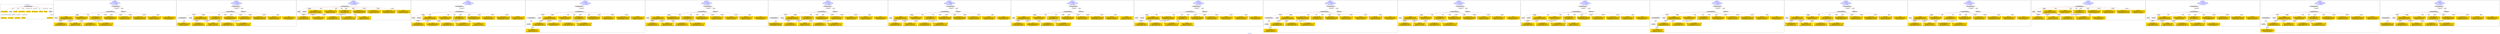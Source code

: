 digraph n0 {
fontcolor="blue"
remincross="true"
label="s02-dma.csv"
subgraph cluster_0 {
label="1-correct model"
n2[style="filled",color="white",fillcolor="lightgray",label="CulturalHeritageObject1"];
n3[shape="plaintext",style="filled",fillcolor="gold",label="Object Earliest Date"];
n4[style="filled",color="white",fillcolor="lightgray",label="Person1"];
n5[shape="plaintext",style="filled",fillcolor="gold",label="dimensions"];
n6[shape="plaintext",style="filled",fillcolor="gold",label="Object Facet Value 1"];
n7[shape="plaintext",style="filled",fillcolor="gold",label="Object Rights"];
n8[shape="plaintext",style="filled",fillcolor="gold",label="Object Link Source"];
n9[shape="plaintext",style="filled",fillcolor="gold",label="Object Title"];
n10[shape="plaintext",style="filled",fillcolor="gold",label="Object ID"];
n11[style="filled",color="white",fillcolor="lightgray",label="Concept1"];
n12[shape="plaintext",style="filled",fillcolor="gold",label="Artist Nationality"];
n13[shape="plaintext",style="filled",fillcolor="gold",label="Artist Birth Date"];
n14[shape="plaintext",style="filled",fillcolor="gold",label="Artist Death Date"];
n15[shape="plaintext",style="filled",fillcolor="gold",label="Artist Name"];
n16[shape="plaintext",style="filled",fillcolor="gold",label="Object Work Type"];
}
subgraph cluster_1 {
label="candidate 0\nlink coherence:1.0\nnode coherence:1.0\nconfidence:0.6454036616641364\nmapping score:0.6734678872213787\ncost:14.99999\n-precision:0.67-recall:0.71"
n18[style="filled",color="white",fillcolor="lightgray",label="CulturalHeritageObject1"];
n19[style="filled",color="white",fillcolor="lightgray",label="Person1"];
n20[style="filled",color="white",fillcolor="lightgray",label="EuropeanaAggregation1"];
n21[style="filled",color="white",fillcolor="lightgray",label="WebResource1"];
n22[shape="plaintext",style="filled",fillcolor="gold",label="dimensions\n[CulturalHeritageObject,extent,0.891]\n[Person,nameOfThePerson,0.099]\n[CulturalHeritageObject,description,0.01]\n[CulturalHeritageObject,accessionNumber,0.0]"];
n23[shape="plaintext",style="filled",fillcolor="gold",label="Artist Birth Date\n[Person,dateOfBirth,0.656]\n[CulturalHeritageObject,created,0.283]\n[Person,dateOfDeath,0.045]\n[CulturalHeritageObject,description,0.016]"];
n24[shape="plaintext",style="filled",fillcolor="gold",label="Artist Name\n[Person,nameOfThePerson,0.469]\n[Document,classLink,0.239]\n[WebResource,classLink,0.159]\n[CulturalHeritageObject,provenance,0.132]"];
n25[shape="plaintext",style="filled",fillcolor="gold",label="Object Title\n[CulturalHeritageObject,title,0.346]\n[CulturalHeritageObject,description,0.332]\n[Document,classLink,0.199]\n[WebResource,classLink,0.123]"];
n26[shape="plaintext",style="filled",fillcolor="gold",label="Artist Death Date\n[Person,dateOfDeath,0.635]\n[CulturalHeritageObject,created,0.268]\n[Person,dateOfBirth,0.079]\n[CulturalHeritageObject,provenance,0.018]"];
n27[shape="plaintext",style="filled",fillcolor="gold",label="Object Earliest Date\n[CulturalHeritageObject,created,0.458]\n[Person,dateOfBirth,0.271]\n[Person,dateOfDeath,0.261]\n[CulturalHeritageObject,provenance,0.01]"];
n28[shape="plaintext",style="filled",fillcolor="gold",label="Object Facet Value 1\n[CulturalHeritageObject,medium,0.95]\n[CulturalHeritageObject,description,0.043]\n[CulturalHeritageObject,extent,0.007]\n[Person,nameOfThePerson,0.0]"];
n29[shape="plaintext",style="filled",fillcolor="gold",label="Object Link Source\n[CulturalHeritageObject,provenance,0.477]\n[Document,classLink,0.208]\n[CulturalHeritageObject,description,0.176]\n[WebResource,classLink,0.139]"];
n30[shape="plaintext",style="filled",fillcolor="gold",label="Object Work Type\n[CulturalHeritageObject,description,0.757]\n[CulturalHeritageObject,provenance,0.231]\n[CulturalHeritageObject,title,0.006]\n[CulturalHeritageObject,medium,0.005]"];
n31[shape="plaintext",style="filled",fillcolor="gold",label="Object ID\n[WebResource,classLink,0.664]\n[CulturalHeritageObject,provenance,0.146]\n[Person,nameOfThePerson,0.141]\n[Document,classLink,0.05]"];
n32[shape="plaintext",style="filled",fillcolor="gold",label="Object Rights\n[CulturalHeritageObject,provenance,0.679]\n[Document,classLink,0.148]\n[CulturalHeritageObject,description,0.087]\n[WebResource,classLink,0.086]"];
n33[shape="plaintext",style="filled",fillcolor="gold",label="Artist Nationality\n[Person,countryAssociatedWithThePerson,0.762]\n[Concept,prefLabel,0.111]\n[CulturalHeritageObject,provenance,0.066]\n[CulturalHeritageObject,description,0.061]"];
}
subgraph cluster_2 {
label="candidate 1\nlink coherence:1.0\nnode coherence:1.0\nconfidence:0.6454036616641364\nmapping score:0.6595789983324899\ncost:15.99999\n-precision:0.56-recall:0.64"
n35[style="filled",color="white",fillcolor="lightgray",label="CulturalHeritageObject1"];
n36[style="filled",color="white",fillcolor="lightgray",label="CulturalHeritageObject2"];
n37[style="filled",color="white",fillcolor="lightgray",label="Person1"];
n38[style="filled",color="white",fillcolor="lightgray",label="EuropeanaAggregation1"];
n39[style="filled",color="white",fillcolor="lightgray",label="WebResource1"];
n40[shape="plaintext",style="filled",fillcolor="gold",label="dimensions\n[CulturalHeritageObject,extent,0.891]\n[Person,nameOfThePerson,0.099]\n[CulturalHeritageObject,description,0.01]\n[CulturalHeritageObject,accessionNumber,0.0]"];
n41[shape="plaintext",style="filled",fillcolor="gold",label="Artist Birth Date\n[Person,dateOfBirth,0.656]\n[CulturalHeritageObject,created,0.283]\n[Person,dateOfDeath,0.045]\n[CulturalHeritageObject,description,0.016]"];
n42[shape="plaintext",style="filled",fillcolor="gold",label="Artist Name\n[Person,nameOfThePerson,0.469]\n[Document,classLink,0.239]\n[WebResource,classLink,0.159]\n[CulturalHeritageObject,provenance,0.132]"];
n43[shape="plaintext",style="filled",fillcolor="gold",label="Artist Death Date\n[Person,dateOfDeath,0.635]\n[CulturalHeritageObject,created,0.268]\n[Person,dateOfBirth,0.079]\n[CulturalHeritageObject,provenance,0.018]"];
n44[shape="plaintext",style="filled",fillcolor="gold",label="Object Earliest Date\n[CulturalHeritageObject,created,0.458]\n[Person,dateOfBirth,0.271]\n[Person,dateOfDeath,0.261]\n[CulturalHeritageObject,provenance,0.01]"];
n45[shape="plaintext",style="filled",fillcolor="gold",label="Object Facet Value 1\n[CulturalHeritageObject,medium,0.95]\n[CulturalHeritageObject,description,0.043]\n[CulturalHeritageObject,extent,0.007]\n[Person,nameOfThePerson,0.0]"];
n46[shape="plaintext",style="filled",fillcolor="gold",label="Object Link Source\n[CulturalHeritageObject,provenance,0.477]\n[Document,classLink,0.208]\n[CulturalHeritageObject,description,0.176]\n[WebResource,classLink,0.139]"];
n47[shape="plaintext",style="filled",fillcolor="gold",label="Object Work Type\n[CulturalHeritageObject,description,0.757]\n[CulturalHeritageObject,provenance,0.231]\n[CulturalHeritageObject,title,0.006]\n[CulturalHeritageObject,medium,0.005]"];
n48[shape="plaintext",style="filled",fillcolor="gold",label="Object Title\n[CulturalHeritageObject,title,0.346]\n[CulturalHeritageObject,description,0.332]\n[Document,classLink,0.199]\n[WebResource,classLink,0.123]"];
n49[shape="plaintext",style="filled",fillcolor="gold",label="Object ID\n[WebResource,classLink,0.664]\n[CulturalHeritageObject,provenance,0.146]\n[Person,nameOfThePerson,0.141]\n[Document,classLink,0.05]"];
n50[shape="plaintext",style="filled",fillcolor="gold",label="Object Rights\n[CulturalHeritageObject,provenance,0.679]\n[Document,classLink,0.148]\n[CulturalHeritageObject,description,0.087]\n[WebResource,classLink,0.086]"];
n51[shape="plaintext",style="filled",fillcolor="gold",label="Artist Nationality\n[Person,countryAssociatedWithThePerson,0.762]\n[Concept,prefLabel,0.111]\n[CulturalHeritageObject,provenance,0.066]\n[CulturalHeritageObject,description,0.061]"];
}
subgraph cluster_3 {
label="candidate 10\nlink coherence:1.0\nnode coherence:1.0\nconfidence:0.5826804500901313\nmapping score:0.6525601500300438\ncost:13.99999\n-precision:0.64-recall:0.64"
n53[style="filled",color="white",fillcolor="lightgray",label="CulturalHeritageObject1"];
n54[style="filled",color="white",fillcolor="lightgray",label="Person1"];
n55[style="filled",color="white",fillcolor="lightgray",label="Document1"];
n56[shape="plaintext",style="filled",fillcolor="gold",label="dimensions\n[CulturalHeritageObject,extent,0.891]\n[Person,nameOfThePerson,0.099]\n[CulturalHeritageObject,description,0.01]\n[CulturalHeritageObject,accessionNumber,0.0]"];
n57[shape="plaintext",style="filled",fillcolor="gold",label="Artist Birth Date\n[Person,dateOfBirth,0.656]\n[CulturalHeritageObject,created,0.283]\n[Person,dateOfDeath,0.045]\n[CulturalHeritageObject,description,0.016]"];
n58[shape="plaintext",style="filled",fillcolor="gold",label="Object ID\n[WebResource,classLink,0.664]\n[CulturalHeritageObject,provenance,0.146]\n[Person,nameOfThePerson,0.141]\n[Document,classLink,0.05]"];
n59[shape="plaintext",style="filled",fillcolor="gold",label="Object Title\n[CulturalHeritageObject,title,0.346]\n[CulturalHeritageObject,description,0.332]\n[Document,classLink,0.199]\n[WebResource,classLink,0.123]"];
n60[shape="plaintext",style="filled",fillcolor="gold",label="Artist Death Date\n[Person,dateOfDeath,0.635]\n[CulturalHeritageObject,created,0.268]\n[Person,dateOfBirth,0.079]\n[CulturalHeritageObject,provenance,0.018]"];
n61[shape="plaintext",style="filled",fillcolor="gold",label="Object Earliest Date\n[CulturalHeritageObject,created,0.458]\n[Person,dateOfBirth,0.271]\n[Person,dateOfDeath,0.261]\n[CulturalHeritageObject,provenance,0.01]"];
n62[shape="plaintext",style="filled",fillcolor="gold",label="Artist Name\n[Person,nameOfThePerson,0.469]\n[Document,classLink,0.239]\n[WebResource,classLink,0.159]\n[CulturalHeritageObject,provenance,0.132]"];
n63[shape="plaintext",style="filled",fillcolor="gold",label="Object Facet Value 1\n[CulturalHeritageObject,medium,0.95]\n[CulturalHeritageObject,description,0.043]\n[CulturalHeritageObject,extent,0.007]\n[Person,nameOfThePerson,0.0]"];
n64[shape="plaintext",style="filled",fillcolor="gold",label="Object Link Source\n[CulturalHeritageObject,provenance,0.477]\n[Document,classLink,0.208]\n[CulturalHeritageObject,description,0.176]\n[WebResource,classLink,0.139]"];
n65[shape="plaintext",style="filled",fillcolor="gold",label="Object Work Type\n[CulturalHeritageObject,description,0.757]\n[CulturalHeritageObject,provenance,0.231]\n[CulturalHeritageObject,title,0.006]\n[CulturalHeritageObject,medium,0.005]"];
n66[shape="plaintext",style="filled",fillcolor="gold",label="Object Rights\n[CulturalHeritageObject,provenance,0.679]\n[Document,classLink,0.148]\n[CulturalHeritageObject,description,0.087]\n[WebResource,classLink,0.086]"];
n67[shape="plaintext",style="filled",fillcolor="gold",label="Artist Nationality\n[Person,countryAssociatedWithThePerson,0.762]\n[Concept,prefLabel,0.111]\n[CulturalHeritageObject,provenance,0.066]\n[CulturalHeritageObject,description,0.061]"];
}
subgraph cluster_4 {
label="candidate 11\nlink coherence:1.0\nnode coherence:1.0\nconfidence:0.5826804500901313\nmapping score:0.6525601500300438\ncost:14.99999\n-precision:0.6-recall:0.64"
n69[style="filled",color="white",fillcolor="lightgray",label="CulturalHeritageObject1"];
n70[style="filled",color="white",fillcolor="lightgray",label="Person1"];
n71[style="filled",color="white",fillcolor="lightgray",label="Document1"];
n72[style="filled",color="white",fillcolor="lightgray",label="EuropeanaAggregation1"];
n73[shape="plaintext",style="filled",fillcolor="gold",label="dimensions\n[CulturalHeritageObject,extent,0.891]\n[Person,nameOfThePerson,0.099]\n[CulturalHeritageObject,description,0.01]\n[CulturalHeritageObject,accessionNumber,0.0]"];
n74[shape="plaintext",style="filled",fillcolor="gold",label="Artist Birth Date\n[Person,dateOfBirth,0.656]\n[CulturalHeritageObject,created,0.283]\n[Person,dateOfDeath,0.045]\n[CulturalHeritageObject,description,0.016]"];
n75[shape="plaintext",style="filled",fillcolor="gold",label="Object ID\n[WebResource,classLink,0.664]\n[CulturalHeritageObject,provenance,0.146]\n[Person,nameOfThePerson,0.141]\n[Document,classLink,0.05]"];
n76[shape="plaintext",style="filled",fillcolor="gold",label="Object Title\n[CulturalHeritageObject,title,0.346]\n[CulturalHeritageObject,description,0.332]\n[Document,classLink,0.199]\n[WebResource,classLink,0.123]"];
n77[shape="plaintext",style="filled",fillcolor="gold",label="Artist Death Date\n[Person,dateOfDeath,0.635]\n[CulturalHeritageObject,created,0.268]\n[Person,dateOfBirth,0.079]\n[CulturalHeritageObject,provenance,0.018]"];
n78[shape="plaintext",style="filled",fillcolor="gold",label="Object Earliest Date\n[CulturalHeritageObject,created,0.458]\n[Person,dateOfBirth,0.271]\n[Person,dateOfDeath,0.261]\n[CulturalHeritageObject,provenance,0.01]"];
n79[shape="plaintext",style="filled",fillcolor="gold",label="Artist Name\n[Person,nameOfThePerson,0.469]\n[Document,classLink,0.239]\n[WebResource,classLink,0.159]\n[CulturalHeritageObject,provenance,0.132]"];
n80[shape="plaintext",style="filled",fillcolor="gold",label="Object Facet Value 1\n[CulturalHeritageObject,medium,0.95]\n[CulturalHeritageObject,description,0.043]\n[CulturalHeritageObject,extent,0.007]\n[Person,nameOfThePerson,0.0]"];
n81[shape="plaintext",style="filled",fillcolor="gold",label="Object Link Source\n[CulturalHeritageObject,provenance,0.477]\n[Document,classLink,0.208]\n[CulturalHeritageObject,description,0.176]\n[WebResource,classLink,0.139]"];
n82[shape="plaintext",style="filled",fillcolor="gold",label="Object Work Type\n[CulturalHeritageObject,description,0.757]\n[CulturalHeritageObject,provenance,0.231]\n[CulturalHeritageObject,title,0.006]\n[CulturalHeritageObject,medium,0.005]"];
n83[shape="plaintext",style="filled",fillcolor="gold",label="Object Rights\n[CulturalHeritageObject,provenance,0.679]\n[Document,classLink,0.148]\n[CulturalHeritageObject,description,0.087]\n[WebResource,classLink,0.086]"];
n84[shape="plaintext",style="filled",fillcolor="gold",label="Artist Nationality\n[Person,countryAssociatedWithThePerson,0.762]\n[Concept,prefLabel,0.111]\n[CulturalHeritageObject,provenance,0.066]\n[CulturalHeritageObject,description,0.061]"];
}
subgraph cluster_5 {
label="candidate 12\nlink coherence:1.0\nnode coherence:1.0\nconfidence:0.5826804500901313\nmapping score:0.6525601500300438\ncost:15.99999\n-precision:0.56-recall:0.64"
n86[style="filled",color="white",fillcolor="lightgray",label="CulturalHeritageObject1"];
n87[style="filled",color="white",fillcolor="lightgray",label="CulturalHeritageObject2"];
n88[style="filled",color="white",fillcolor="lightgray",label="Person1"];
n89[style="filled",color="white",fillcolor="lightgray",label="Document2"];
n90[style="filled",color="white",fillcolor="lightgray",label="EuropeanaAggregation1"];
n91[shape="plaintext",style="filled",fillcolor="gold",label="dimensions\n[CulturalHeritageObject,extent,0.891]\n[Person,nameOfThePerson,0.099]\n[CulturalHeritageObject,description,0.01]\n[CulturalHeritageObject,accessionNumber,0.0]"];
n92[shape="plaintext",style="filled",fillcolor="gold",label="Artist Birth Date\n[Person,dateOfBirth,0.656]\n[CulturalHeritageObject,created,0.283]\n[Person,dateOfDeath,0.045]\n[CulturalHeritageObject,description,0.016]"];
n93[shape="plaintext",style="filled",fillcolor="gold",label="Artist Name\n[Person,nameOfThePerson,0.469]\n[Document,classLink,0.239]\n[WebResource,classLink,0.159]\n[CulturalHeritageObject,provenance,0.132]"];
n94[shape="plaintext",style="filled",fillcolor="gold",label="Object ID\n[WebResource,classLink,0.664]\n[CulturalHeritageObject,provenance,0.146]\n[Person,nameOfThePerson,0.141]\n[Document,classLink,0.05]"];
n95[shape="plaintext",style="filled",fillcolor="gold",label="Object Title\n[CulturalHeritageObject,title,0.346]\n[CulturalHeritageObject,description,0.332]\n[Document,classLink,0.199]\n[WebResource,classLink,0.123]"];
n96[shape="plaintext",style="filled",fillcolor="gold",label="Artist Death Date\n[Person,dateOfDeath,0.635]\n[CulturalHeritageObject,created,0.268]\n[Person,dateOfBirth,0.079]\n[CulturalHeritageObject,provenance,0.018]"];
n97[shape="plaintext",style="filled",fillcolor="gold",label="Object Earliest Date\n[CulturalHeritageObject,created,0.458]\n[Person,dateOfBirth,0.271]\n[Person,dateOfDeath,0.261]\n[CulturalHeritageObject,provenance,0.01]"];
n98[shape="plaintext",style="filled",fillcolor="gold",label="Object Facet Value 1\n[CulturalHeritageObject,medium,0.95]\n[CulturalHeritageObject,description,0.043]\n[CulturalHeritageObject,extent,0.007]\n[Person,nameOfThePerson,0.0]"];
n99[shape="plaintext",style="filled",fillcolor="gold",label="Object Link Source\n[CulturalHeritageObject,provenance,0.477]\n[Document,classLink,0.208]\n[CulturalHeritageObject,description,0.176]\n[WebResource,classLink,0.139]"];
n100[shape="plaintext",style="filled",fillcolor="gold",label="Object Work Type\n[CulturalHeritageObject,description,0.757]\n[CulturalHeritageObject,provenance,0.231]\n[CulturalHeritageObject,title,0.006]\n[CulturalHeritageObject,medium,0.005]"];
n101[shape="plaintext",style="filled",fillcolor="gold",label="Object Rights\n[CulturalHeritageObject,provenance,0.679]\n[Document,classLink,0.148]\n[CulturalHeritageObject,description,0.087]\n[WebResource,classLink,0.086]"];
n102[shape="plaintext",style="filled",fillcolor="gold",label="Artist Nationality\n[Person,countryAssociatedWithThePerson,0.762]\n[Concept,prefLabel,0.111]\n[CulturalHeritageObject,provenance,0.066]\n[CulturalHeritageObject,description,0.061]"];
}
subgraph cluster_6 {
label="candidate 13\nlink coherence:1.0\nnode coherence:1.0\nconfidence:0.5817458159052391\nmapping score:0.6522486053017463\ncost:14.99999\n-precision:0.6-recall:0.64"
n104[style="filled",color="white",fillcolor="lightgray",label="CulturalHeritageObject1"];
n105[style="filled",color="white",fillcolor="lightgray",label="Person1"];
n106[style="filled",color="white",fillcolor="lightgray",label="EuropeanaAggregation1"];
n107[style="filled",color="white",fillcolor="lightgray",label="WebResource1"];
n108[shape="plaintext",style="filled",fillcolor="gold",label="dimensions\n[CulturalHeritageObject,extent,0.891]\n[Person,nameOfThePerson,0.099]\n[CulturalHeritageObject,description,0.01]\n[CulturalHeritageObject,accessionNumber,0.0]"];
n109[shape="plaintext",style="filled",fillcolor="gold",label="Artist Birth Date\n[Person,dateOfBirth,0.656]\n[CulturalHeritageObject,created,0.283]\n[Person,dateOfDeath,0.045]\n[CulturalHeritageObject,description,0.016]"];
n110[shape="plaintext",style="filled",fillcolor="gold",label="Artist Name\n[Person,nameOfThePerson,0.469]\n[Document,classLink,0.239]\n[WebResource,classLink,0.159]\n[CulturalHeritageObject,provenance,0.132]"];
n111[shape="plaintext",style="filled",fillcolor="gold",label="Object Work Type\n[CulturalHeritageObject,description,0.757]\n[CulturalHeritageObject,provenance,0.231]\n[CulturalHeritageObject,title,0.006]\n[CulturalHeritageObject,medium,0.005]"];
n112[shape="plaintext",style="filled",fillcolor="gold",label="Artist Death Date\n[Person,dateOfDeath,0.635]\n[CulturalHeritageObject,created,0.268]\n[Person,dateOfBirth,0.079]\n[CulturalHeritageObject,provenance,0.018]"];
n113[shape="plaintext",style="filled",fillcolor="gold",label="Object Earliest Date\n[CulturalHeritageObject,created,0.458]\n[Person,dateOfBirth,0.271]\n[Person,dateOfDeath,0.261]\n[CulturalHeritageObject,provenance,0.01]"];
n114[shape="plaintext",style="filled",fillcolor="gold",label="Object Facet Value 1\n[CulturalHeritageObject,medium,0.95]\n[CulturalHeritageObject,description,0.043]\n[CulturalHeritageObject,extent,0.007]\n[Person,nameOfThePerson,0.0]"];
n115[shape="plaintext",style="filled",fillcolor="gold",label="Object Link Source\n[CulturalHeritageObject,provenance,0.477]\n[Document,classLink,0.208]\n[CulturalHeritageObject,description,0.176]\n[WebResource,classLink,0.139]"];
n116[shape="plaintext",style="filled",fillcolor="gold",label="Object Title\n[CulturalHeritageObject,title,0.346]\n[CulturalHeritageObject,description,0.332]\n[Document,classLink,0.199]\n[WebResource,classLink,0.123]"];
n117[shape="plaintext",style="filled",fillcolor="gold",label="Object ID\n[WebResource,classLink,0.664]\n[CulturalHeritageObject,provenance,0.146]\n[Person,nameOfThePerson,0.141]\n[Document,classLink,0.05]"];
n118[shape="plaintext",style="filled",fillcolor="gold",label="Object Rights\n[CulturalHeritageObject,provenance,0.679]\n[Document,classLink,0.148]\n[CulturalHeritageObject,description,0.087]\n[WebResource,classLink,0.086]"];
n119[shape="plaintext",style="filled",fillcolor="gold",label="Artist Nationality\n[Person,countryAssociatedWithThePerson,0.762]\n[Concept,prefLabel,0.111]\n[CulturalHeritageObject,provenance,0.066]\n[CulturalHeritageObject,description,0.061]"];
}
subgraph cluster_7 {
label="candidate 14\nlink coherence:1.0\nnode coherence:1.0\nconfidence:0.5817458159052391\nmapping score:0.6383597164128575\ncost:15.99999\n-precision:0.56-recall:0.64"
n121[style="filled",color="white",fillcolor="lightgray",label="CulturalHeritageObject1"];
n122[style="filled",color="white",fillcolor="lightgray",label="CulturalHeritageObject2"];
n123[style="filled",color="white",fillcolor="lightgray",label="Person1"];
n124[style="filled",color="white",fillcolor="lightgray",label="EuropeanaAggregation1"];
n125[style="filled",color="white",fillcolor="lightgray",label="WebResource1"];
n126[shape="plaintext",style="filled",fillcolor="gold",label="dimensions\n[CulturalHeritageObject,extent,0.891]\n[Person,nameOfThePerson,0.099]\n[CulturalHeritageObject,description,0.01]\n[CulturalHeritageObject,accessionNumber,0.0]"];
n127[shape="plaintext",style="filled",fillcolor="gold",label="Artist Birth Date\n[Person,dateOfBirth,0.656]\n[CulturalHeritageObject,created,0.283]\n[Person,dateOfDeath,0.045]\n[CulturalHeritageObject,description,0.016]"];
n128[shape="plaintext",style="filled",fillcolor="gold",label="Artist Name\n[Person,nameOfThePerson,0.469]\n[Document,classLink,0.239]\n[WebResource,classLink,0.159]\n[CulturalHeritageObject,provenance,0.132]"];
n129[shape="plaintext",style="filled",fillcolor="gold",label="Artist Death Date\n[Person,dateOfDeath,0.635]\n[CulturalHeritageObject,created,0.268]\n[Person,dateOfBirth,0.079]\n[CulturalHeritageObject,provenance,0.018]"];
n130[shape="plaintext",style="filled",fillcolor="gold",label="Object Earliest Date\n[CulturalHeritageObject,created,0.458]\n[Person,dateOfBirth,0.271]\n[Person,dateOfDeath,0.261]\n[CulturalHeritageObject,provenance,0.01]"];
n131[shape="plaintext",style="filled",fillcolor="gold",label="Object Facet Value 1\n[CulturalHeritageObject,medium,0.95]\n[CulturalHeritageObject,description,0.043]\n[CulturalHeritageObject,extent,0.007]\n[Person,nameOfThePerson,0.0]"];
n132[shape="plaintext",style="filled",fillcolor="gold",label="Object Link Source\n[CulturalHeritageObject,provenance,0.477]\n[Document,classLink,0.208]\n[CulturalHeritageObject,description,0.176]\n[WebResource,classLink,0.139]"];
n133[shape="plaintext",style="filled",fillcolor="gold",label="Object Work Type\n[CulturalHeritageObject,description,0.757]\n[CulturalHeritageObject,provenance,0.231]\n[CulturalHeritageObject,title,0.006]\n[CulturalHeritageObject,medium,0.005]"];
n134[shape="plaintext",style="filled",fillcolor="gold",label="Object Title\n[CulturalHeritageObject,title,0.346]\n[CulturalHeritageObject,description,0.332]\n[Document,classLink,0.199]\n[WebResource,classLink,0.123]"];
n135[shape="plaintext",style="filled",fillcolor="gold",label="Object ID\n[WebResource,classLink,0.664]\n[CulturalHeritageObject,provenance,0.146]\n[Person,nameOfThePerson,0.141]\n[Document,classLink,0.05]"];
n136[shape="plaintext",style="filled",fillcolor="gold",label="Object Rights\n[CulturalHeritageObject,provenance,0.679]\n[Document,classLink,0.148]\n[CulturalHeritageObject,description,0.087]\n[WebResource,classLink,0.086]"];
n137[shape="plaintext",style="filled",fillcolor="gold",label="Artist Nationality\n[Person,countryAssociatedWithThePerson,0.762]\n[Concept,prefLabel,0.111]\n[CulturalHeritageObject,provenance,0.066]\n[CulturalHeritageObject,description,0.061]"];
}
subgraph cluster_8 {
label="candidate 15\nlink coherence:1.0\nnode coherence:1.0\nconfidence:0.5764698263078648\nmapping score:0.6504899421026216\ncost:14.99999\n-precision:0.67-recall:0.71"
n139[style="filled",color="white",fillcolor="lightgray",label="CulturalHeritageObject1"];
n140[style="filled",color="white",fillcolor="lightgray",label="Person1"];
n141[style="filled",color="white",fillcolor="lightgray",label="EuropeanaAggregation1"];
n142[style="filled",color="white",fillcolor="lightgray",label="WebResource1"];
n143[shape="plaintext",style="filled",fillcolor="gold",label="dimensions\n[CulturalHeritageObject,extent,0.891]\n[Person,nameOfThePerson,0.099]\n[CulturalHeritageObject,description,0.01]\n[CulturalHeritageObject,accessionNumber,0.0]"];
n144[shape="plaintext",style="filled",fillcolor="gold",label="Artist Birth Date\n[Person,dateOfBirth,0.656]\n[CulturalHeritageObject,created,0.283]\n[Person,dateOfDeath,0.045]\n[CulturalHeritageObject,description,0.016]"];
n145[shape="plaintext",style="filled",fillcolor="gold",label="Artist Name\n[Person,nameOfThePerson,0.469]\n[Document,classLink,0.239]\n[WebResource,classLink,0.159]\n[CulturalHeritageObject,provenance,0.132]"];
n146[shape="plaintext",style="filled",fillcolor="gold",label="Object Title\n[CulturalHeritageObject,title,0.346]\n[CulturalHeritageObject,description,0.332]\n[Document,classLink,0.199]\n[WebResource,classLink,0.123]"];
n147[shape="plaintext",style="filled",fillcolor="gold",label="Artist Death Date\n[Person,dateOfDeath,0.635]\n[CulturalHeritageObject,created,0.268]\n[Person,dateOfBirth,0.079]\n[CulturalHeritageObject,provenance,0.018]"];
n148[shape="plaintext",style="filled",fillcolor="gold",label="Object Earliest Date\n[CulturalHeritageObject,created,0.458]\n[Person,dateOfBirth,0.271]\n[Person,dateOfDeath,0.261]\n[CulturalHeritageObject,provenance,0.01]"];
n149[shape="plaintext",style="filled",fillcolor="gold",label="Object Work Type\n[CulturalHeritageObject,description,0.757]\n[CulturalHeritageObject,provenance,0.231]\n[CulturalHeritageObject,title,0.006]\n[CulturalHeritageObject,medium,0.005]"];
n150[shape="plaintext",style="filled",fillcolor="gold",label="Object Facet Value 1\n[CulturalHeritageObject,medium,0.95]\n[CulturalHeritageObject,description,0.043]\n[CulturalHeritageObject,extent,0.007]\n[Person,nameOfThePerson,0.0]"];
n151[shape="plaintext",style="filled",fillcolor="gold",label="Object Link Source\n[CulturalHeritageObject,provenance,0.477]\n[Document,classLink,0.208]\n[CulturalHeritageObject,description,0.176]\n[WebResource,classLink,0.139]"];
n152[shape="plaintext",style="filled",fillcolor="gold",label="Object ID\n[WebResource,classLink,0.664]\n[CulturalHeritageObject,provenance,0.146]\n[Person,nameOfThePerson,0.141]\n[Document,classLink,0.05]"];
n153[shape="plaintext",style="filled",fillcolor="gold",label="Object Rights\n[CulturalHeritageObject,provenance,0.679]\n[Document,classLink,0.148]\n[CulturalHeritageObject,description,0.087]\n[WebResource,classLink,0.086]"];
n154[shape="plaintext",style="filled",fillcolor="gold",label="Artist Nationality\n[Person,countryAssociatedWithThePerson,0.762]\n[Concept,prefLabel,0.111]\n[CulturalHeritageObject,provenance,0.066]\n[CulturalHeritageObject,description,0.061]"];
}
subgraph cluster_9 {
label="candidate 16\nlink coherence:1.0\nnode coherence:1.0\nconfidence:0.575992181147806\nmapping score:0.6503307270492686\ncost:14.99999\n-precision:0.6-recall:0.64"
n156[style="filled",color="white",fillcolor="lightgray",label="CulturalHeritageObject1"];
n157[style="filled",color="white",fillcolor="lightgray",label="Person1"];
n158[style="filled",color="white",fillcolor="lightgray",label="EuropeanaAggregation1"];
n159[style="filled",color="white",fillcolor="lightgray",label="WebResource1"];
n160[shape="plaintext",style="filled",fillcolor="gold",label="dimensions\n[CulturalHeritageObject,extent,0.891]\n[Person,nameOfThePerson,0.099]\n[CulturalHeritageObject,description,0.01]\n[CulturalHeritageObject,accessionNumber,0.0]"];
n161[shape="plaintext",style="filled",fillcolor="gold",label="Artist Birth Date\n[Person,dateOfBirth,0.656]\n[CulturalHeritageObject,created,0.283]\n[Person,dateOfDeath,0.045]\n[CulturalHeritageObject,description,0.016]"];
n162[shape="plaintext",style="filled",fillcolor="gold",label="Object ID\n[WebResource,classLink,0.664]\n[CulturalHeritageObject,provenance,0.146]\n[Person,nameOfThePerson,0.141]\n[Document,classLink,0.05]"];
n163[shape="plaintext",style="filled",fillcolor="gold",label="Object Title\n[CulturalHeritageObject,title,0.346]\n[CulturalHeritageObject,description,0.332]\n[Document,classLink,0.199]\n[WebResource,classLink,0.123]"];
n164[shape="plaintext",style="filled",fillcolor="gold",label="Artist Death Date\n[Person,dateOfDeath,0.635]\n[CulturalHeritageObject,created,0.268]\n[Person,dateOfBirth,0.079]\n[CulturalHeritageObject,provenance,0.018]"];
n165[shape="plaintext",style="filled",fillcolor="gold",label="Object Earliest Date\n[CulturalHeritageObject,created,0.458]\n[Person,dateOfBirth,0.271]\n[Person,dateOfDeath,0.261]\n[CulturalHeritageObject,provenance,0.01]"];
n166[shape="plaintext",style="filled",fillcolor="gold",label="Object Facet Value 1\n[CulturalHeritageObject,medium,0.95]\n[CulturalHeritageObject,description,0.043]\n[CulturalHeritageObject,extent,0.007]\n[Person,nameOfThePerson,0.0]"];
n167[shape="plaintext",style="filled",fillcolor="gold",label="Object Link Source\n[CulturalHeritageObject,provenance,0.477]\n[Document,classLink,0.208]\n[CulturalHeritageObject,description,0.176]\n[WebResource,classLink,0.139]"];
n168[shape="plaintext",style="filled",fillcolor="gold",label="Object Work Type\n[CulturalHeritageObject,description,0.757]\n[CulturalHeritageObject,provenance,0.231]\n[CulturalHeritageObject,title,0.006]\n[CulturalHeritageObject,medium,0.005]"];
n169[shape="plaintext",style="filled",fillcolor="gold",label="Artist Name\n[Person,nameOfThePerson,0.469]\n[Document,classLink,0.239]\n[WebResource,classLink,0.159]\n[CulturalHeritageObject,provenance,0.132]"];
n170[shape="plaintext",style="filled",fillcolor="gold",label="Object Rights\n[CulturalHeritageObject,provenance,0.679]\n[Document,classLink,0.148]\n[CulturalHeritageObject,description,0.087]\n[WebResource,classLink,0.086]"];
n171[shape="plaintext",style="filled",fillcolor="gold",label="Artist Nationality\n[Person,countryAssociatedWithThePerson,0.762]\n[Concept,prefLabel,0.111]\n[CulturalHeritageObject,provenance,0.066]\n[CulturalHeritageObject,description,0.061]"];
}
subgraph cluster_10 {
label="candidate 17\nlink coherence:1.0\nnode coherence:1.0\nconfidence:0.5625875454494307\nmapping score:0.6319736262609214\ncost:15.99999\n-precision:0.5-recall:0.57"
n173[style="filled",color="white",fillcolor="lightgray",label="CulturalHeritageObject1"];
n174[style="filled",color="white",fillcolor="lightgray",label="Person1"];
n175[style="filled",color="white",fillcolor="lightgray",label="Document1"];
n176[style="filled",color="white",fillcolor="lightgray",label="EuropeanaAggregation1"];
n177[style="filled",color="white",fillcolor="lightgray",label="WebResource1"];
n178[shape="plaintext",style="filled",fillcolor="gold",label="dimensions\n[CulturalHeritageObject,extent,0.891]\n[Person,nameOfThePerson,0.099]\n[CulturalHeritageObject,description,0.01]\n[CulturalHeritageObject,accessionNumber,0.0]"];
n179[shape="plaintext",style="filled",fillcolor="gold",label="Artist Birth Date\n[Person,dateOfBirth,0.656]\n[CulturalHeritageObject,created,0.283]\n[Person,dateOfDeath,0.045]\n[CulturalHeritageObject,description,0.016]"];
n180[shape="plaintext",style="filled",fillcolor="gold",label="Object Work Type\n[CulturalHeritageObject,description,0.757]\n[CulturalHeritageObject,provenance,0.231]\n[CulturalHeritageObject,title,0.006]\n[CulturalHeritageObject,medium,0.005]"];
n181[shape="plaintext",style="filled",fillcolor="gold",label="Artist Death Date\n[Person,dateOfDeath,0.635]\n[CulturalHeritageObject,created,0.268]\n[Person,dateOfBirth,0.079]\n[CulturalHeritageObject,provenance,0.018]"];
n182[shape="plaintext",style="filled",fillcolor="gold",label="Object Earliest Date\n[CulturalHeritageObject,created,0.458]\n[Person,dateOfBirth,0.271]\n[Person,dateOfDeath,0.261]\n[CulturalHeritageObject,provenance,0.01]"];
n183[shape="plaintext",style="filled",fillcolor="gold",label="Artist Name\n[Person,nameOfThePerson,0.469]\n[Document,classLink,0.239]\n[WebResource,classLink,0.159]\n[CulturalHeritageObject,provenance,0.132]"];
n184[shape="plaintext",style="filled",fillcolor="gold",label="Object Facet Value 1\n[CulturalHeritageObject,medium,0.95]\n[CulturalHeritageObject,description,0.043]\n[CulturalHeritageObject,extent,0.007]\n[Person,nameOfThePerson,0.0]"];
n185[shape="plaintext",style="filled",fillcolor="gold",label="Object Link Source\n[CulturalHeritageObject,provenance,0.477]\n[Document,classLink,0.208]\n[CulturalHeritageObject,description,0.176]\n[WebResource,classLink,0.139]"];
n186[shape="plaintext",style="filled",fillcolor="gold",label="Object Title\n[CulturalHeritageObject,title,0.346]\n[CulturalHeritageObject,description,0.332]\n[Document,classLink,0.199]\n[WebResource,classLink,0.123]"];
n187[shape="plaintext",style="filled",fillcolor="gold",label="Object ID\n[WebResource,classLink,0.664]\n[CulturalHeritageObject,provenance,0.146]\n[Person,nameOfThePerson,0.141]\n[Document,classLink,0.05]"];
n188[shape="plaintext",style="filled",fillcolor="gold",label="Object Rights\n[CulturalHeritageObject,provenance,0.679]\n[Document,classLink,0.148]\n[CulturalHeritageObject,description,0.087]\n[WebResource,classLink,0.086]"];
n189[shape="plaintext",style="filled",fillcolor="gold",label="Artist Nationality\n[Person,countryAssociatedWithThePerson,0.762]\n[Concept,prefLabel,0.111]\n[CulturalHeritageObject,provenance,0.066]\n[CulturalHeritageObject,description,0.061]"];
}
subgraph cluster_11 {
label="candidate 18\nlink coherence:1.0\nnode coherence:1.0\nconfidence:0.5625875454494307\nmapping score:0.6319736262609214\ncost:16.99999\n-precision:0.47-recall:0.57"
n191[style="filled",color="white",fillcolor="lightgray",label="CulturalHeritageObject1"];
n192[style="filled",color="white",fillcolor="lightgray",label="CulturalHeritageObject2"];
n193[style="filled",color="white",fillcolor="lightgray",label="Person1"];
n194[style="filled",color="white",fillcolor="lightgray",label="Document2"];
n195[style="filled",color="white",fillcolor="lightgray",label="EuropeanaAggregation1"];
n196[style="filled",color="white",fillcolor="lightgray",label="WebResource1"];
n197[shape="plaintext",style="filled",fillcolor="gold",label="dimensions\n[CulturalHeritageObject,extent,0.891]\n[Person,nameOfThePerson,0.099]\n[CulturalHeritageObject,description,0.01]\n[CulturalHeritageObject,accessionNumber,0.0]"];
n198[shape="plaintext",style="filled",fillcolor="gold",label="Artist Birth Date\n[Person,dateOfBirth,0.656]\n[CulturalHeritageObject,created,0.283]\n[Person,dateOfDeath,0.045]\n[CulturalHeritageObject,description,0.016]"];
n199[shape="plaintext",style="filled",fillcolor="gold",label="Artist Name\n[Person,nameOfThePerson,0.469]\n[Document,classLink,0.239]\n[WebResource,classLink,0.159]\n[CulturalHeritageObject,provenance,0.132]"];
n200[shape="plaintext",style="filled",fillcolor="gold",label="Object Work Type\n[CulturalHeritageObject,description,0.757]\n[CulturalHeritageObject,provenance,0.231]\n[CulturalHeritageObject,title,0.006]\n[CulturalHeritageObject,medium,0.005]"];
n201[shape="plaintext",style="filled",fillcolor="gold",label="Artist Death Date\n[Person,dateOfDeath,0.635]\n[CulturalHeritageObject,created,0.268]\n[Person,dateOfBirth,0.079]\n[CulturalHeritageObject,provenance,0.018]"];
n202[shape="plaintext",style="filled",fillcolor="gold",label="Object Earliest Date\n[CulturalHeritageObject,created,0.458]\n[Person,dateOfBirth,0.271]\n[Person,dateOfDeath,0.261]\n[CulturalHeritageObject,provenance,0.01]"];
n203[shape="plaintext",style="filled",fillcolor="gold",label="Object Facet Value 1\n[CulturalHeritageObject,medium,0.95]\n[CulturalHeritageObject,description,0.043]\n[CulturalHeritageObject,extent,0.007]\n[Person,nameOfThePerson,0.0]"];
n204[shape="plaintext",style="filled",fillcolor="gold",label="Object Link Source\n[CulturalHeritageObject,provenance,0.477]\n[Document,classLink,0.208]\n[CulturalHeritageObject,description,0.176]\n[WebResource,classLink,0.139]"];
n205[shape="plaintext",style="filled",fillcolor="gold",label="Object Title\n[CulturalHeritageObject,title,0.346]\n[CulturalHeritageObject,description,0.332]\n[Document,classLink,0.199]\n[WebResource,classLink,0.123]"];
n206[shape="plaintext",style="filled",fillcolor="gold",label="Object ID\n[WebResource,classLink,0.664]\n[CulturalHeritageObject,provenance,0.146]\n[Person,nameOfThePerson,0.141]\n[Document,classLink,0.05]"];
n207[shape="plaintext",style="filled",fillcolor="gold",label="Object Rights\n[CulturalHeritageObject,provenance,0.679]\n[Document,classLink,0.148]\n[CulturalHeritageObject,description,0.087]\n[WebResource,classLink,0.086]"];
n208[shape="plaintext",style="filled",fillcolor="gold",label="Artist Nationality\n[Person,countryAssociatedWithThePerson,0.762]\n[Concept,prefLabel,0.111]\n[CulturalHeritageObject,provenance,0.066]\n[CulturalHeritageObject,description,0.061]"];
}
subgraph cluster_12 {
label="candidate 19\nlink coherence:1.0\nnode coherence:1.0\nconfidence:0.5522631549684792\nmapping score:0.6424210516561598\ncost:14.99999\n-precision:0.6-recall:0.64"
n210[style="filled",color="white",fillcolor="lightgray",label="CulturalHeritageObject1"];
n211[style="filled",color="white",fillcolor="lightgray",label="Person1"];
n212[style="filled",color="white",fillcolor="lightgray",label="EuropeanaAggregation1"];
n213[style="filled",color="white",fillcolor="lightgray",label="WebResource1"];
n214[shape="plaintext",style="filled",fillcolor="gold",label="dimensions\n[CulturalHeritageObject,extent,0.891]\n[Person,nameOfThePerson,0.099]\n[CulturalHeritageObject,description,0.01]\n[CulturalHeritageObject,accessionNumber,0.0]"];
n215[shape="plaintext",style="filled",fillcolor="gold",label="Artist Birth Date\n[Person,dateOfBirth,0.656]\n[CulturalHeritageObject,created,0.283]\n[Person,dateOfDeath,0.045]\n[CulturalHeritageObject,description,0.016]"];
n216[shape="plaintext",style="filled",fillcolor="gold",label="Artist Name\n[Person,nameOfThePerson,0.469]\n[Document,classLink,0.239]\n[WebResource,classLink,0.159]\n[CulturalHeritageObject,provenance,0.132]"];
n217[shape="plaintext",style="filled",fillcolor="gold",label="Object Title\n[CulturalHeritageObject,title,0.346]\n[CulturalHeritageObject,description,0.332]\n[Document,classLink,0.199]\n[WebResource,classLink,0.123]"];
n218[shape="plaintext",style="filled",fillcolor="gold",label="Artist Death Date\n[Person,dateOfDeath,0.635]\n[CulturalHeritageObject,created,0.268]\n[Person,dateOfBirth,0.079]\n[CulturalHeritageObject,provenance,0.018]"];
n219[shape="plaintext",style="filled",fillcolor="gold",label="Object Earliest Date\n[CulturalHeritageObject,created,0.458]\n[Person,dateOfBirth,0.271]\n[Person,dateOfDeath,0.261]\n[CulturalHeritageObject,provenance,0.01]"];
n220[shape="plaintext",style="filled",fillcolor="gold",label="Object Work Type\n[CulturalHeritageObject,description,0.757]\n[CulturalHeritageObject,provenance,0.231]\n[CulturalHeritageObject,title,0.006]\n[CulturalHeritageObject,medium,0.005]"];
n221[shape="plaintext",style="filled",fillcolor="gold",label="Object Facet Value 1\n[CulturalHeritageObject,medium,0.95]\n[CulturalHeritageObject,description,0.043]\n[CulturalHeritageObject,extent,0.007]\n[Person,nameOfThePerson,0.0]"];
n222[shape="plaintext",style="filled",fillcolor="gold",label="Object Rights\n[CulturalHeritageObject,provenance,0.679]\n[Document,classLink,0.148]\n[CulturalHeritageObject,description,0.087]\n[WebResource,classLink,0.086]"];
n223[shape="plaintext",style="filled",fillcolor="gold",label="Object ID\n[WebResource,classLink,0.664]\n[CulturalHeritageObject,provenance,0.146]\n[Person,nameOfThePerson,0.141]\n[Document,classLink,0.05]"];
n224[shape="plaintext",style="filled",fillcolor="gold",label="Object Link Source\n[CulturalHeritageObject,provenance,0.477]\n[Document,classLink,0.208]\n[CulturalHeritageObject,description,0.176]\n[WebResource,classLink,0.139]"];
n225[shape="plaintext",style="filled",fillcolor="gold",label="Artist Nationality\n[Person,countryAssociatedWithThePerson,0.762]\n[Concept,prefLabel,0.111]\n[CulturalHeritageObject,provenance,0.066]\n[CulturalHeritageObject,description,0.061]"];
}
subgraph cluster_13 {
label="candidate 2\nlink coherence:1.0\nnode coherence:1.0\nconfidence:0.626245391208328\nmapping score:0.6531929081805538\ncost:15.99999\n-precision:0.56-recall:0.64"
n227[style="filled",color="white",fillcolor="lightgray",label="CulturalHeritageObject1"];
n228[style="filled",color="white",fillcolor="lightgray",label="Person1"];
n229[style="filled",color="white",fillcolor="lightgray",label="Document1"];
n230[style="filled",color="white",fillcolor="lightgray",label="EuropeanaAggregation1"];
n231[style="filled",color="white",fillcolor="lightgray",label="WebResource1"];
n232[shape="plaintext",style="filled",fillcolor="gold",label="dimensions\n[CulturalHeritageObject,extent,0.891]\n[Person,nameOfThePerson,0.099]\n[CulturalHeritageObject,description,0.01]\n[CulturalHeritageObject,accessionNumber,0.0]"];
n233[shape="plaintext",style="filled",fillcolor="gold",label="Artist Birth Date\n[Person,dateOfBirth,0.656]\n[CulturalHeritageObject,created,0.283]\n[Person,dateOfDeath,0.045]\n[CulturalHeritageObject,description,0.016]"];
n234[shape="plaintext",style="filled",fillcolor="gold",label="Object Title\n[CulturalHeritageObject,title,0.346]\n[CulturalHeritageObject,description,0.332]\n[Document,classLink,0.199]\n[WebResource,classLink,0.123]"];
n235[shape="plaintext",style="filled",fillcolor="gold",label="Artist Death Date\n[Person,dateOfDeath,0.635]\n[CulturalHeritageObject,created,0.268]\n[Person,dateOfBirth,0.079]\n[CulturalHeritageObject,provenance,0.018]"];
n236[shape="plaintext",style="filled",fillcolor="gold",label="Object Earliest Date\n[CulturalHeritageObject,created,0.458]\n[Person,dateOfBirth,0.271]\n[Person,dateOfDeath,0.261]\n[CulturalHeritageObject,provenance,0.01]"];
n237[shape="plaintext",style="filled",fillcolor="gold",label="Artist Name\n[Person,nameOfThePerson,0.469]\n[Document,classLink,0.239]\n[WebResource,classLink,0.159]\n[CulturalHeritageObject,provenance,0.132]"];
n238[shape="plaintext",style="filled",fillcolor="gold",label="Object Facet Value 1\n[CulturalHeritageObject,medium,0.95]\n[CulturalHeritageObject,description,0.043]\n[CulturalHeritageObject,extent,0.007]\n[Person,nameOfThePerson,0.0]"];
n239[shape="plaintext",style="filled",fillcolor="gold",label="Object Link Source\n[CulturalHeritageObject,provenance,0.477]\n[Document,classLink,0.208]\n[CulturalHeritageObject,description,0.176]\n[WebResource,classLink,0.139]"];
n240[shape="plaintext",style="filled",fillcolor="gold",label="Object Work Type\n[CulturalHeritageObject,description,0.757]\n[CulturalHeritageObject,provenance,0.231]\n[CulturalHeritageObject,title,0.006]\n[CulturalHeritageObject,medium,0.005]"];
n241[shape="plaintext",style="filled",fillcolor="gold",label="Object ID\n[WebResource,classLink,0.664]\n[CulturalHeritageObject,provenance,0.146]\n[Person,nameOfThePerson,0.141]\n[Document,classLink,0.05]"];
n242[shape="plaintext",style="filled",fillcolor="gold",label="Object Rights\n[CulturalHeritageObject,provenance,0.679]\n[Document,classLink,0.148]\n[CulturalHeritageObject,description,0.087]\n[WebResource,classLink,0.086]"];
n243[shape="plaintext",style="filled",fillcolor="gold",label="Artist Nationality\n[Person,countryAssociatedWithThePerson,0.762]\n[Concept,prefLabel,0.111]\n[CulturalHeritageObject,provenance,0.066]\n[CulturalHeritageObject,description,0.061]"];
}
subgraph cluster_14 {
label="candidate 3\nlink coherence:1.0\nnode coherence:1.0\nconfidence:0.626245391208328\nmapping score:0.6531929081805538\ncost:16.99999\n-precision:0.53-recall:0.64"
n245[style="filled",color="white",fillcolor="lightgray",label="CulturalHeritageObject1"];
n246[style="filled",color="white",fillcolor="lightgray",label="CulturalHeritageObject2"];
n247[style="filled",color="white",fillcolor="lightgray",label="Person1"];
n248[style="filled",color="white",fillcolor="lightgray",label="Document2"];
n249[style="filled",color="white",fillcolor="lightgray",label="EuropeanaAggregation1"];
n250[style="filled",color="white",fillcolor="lightgray",label="WebResource1"];
n251[shape="plaintext",style="filled",fillcolor="gold",label="dimensions\n[CulturalHeritageObject,extent,0.891]\n[Person,nameOfThePerson,0.099]\n[CulturalHeritageObject,description,0.01]\n[CulturalHeritageObject,accessionNumber,0.0]"];
n252[shape="plaintext",style="filled",fillcolor="gold",label="Artist Birth Date\n[Person,dateOfBirth,0.656]\n[CulturalHeritageObject,created,0.283]\n[Person,dateOfDeath,0.045]\n[CulturalHeritageObject,description,0.016]"];
n253[shape="plaintext",style="filled",fillcolor="gold",label="Artist Name\n[Person,nameOfThePerson,0.469]\n[Document,classLink,0.239]\n[WebResource,classLink,0.159]\n[CulturalHeritageObject,provenance,0.132]"];
n254[shape="plaintext",style="filled",fillcolor="gold",label="Object Title\n[CulturalHeritageObject,title,0.346]\n[CulturalHeritageObject,description,0.332]\n[Document,classLink,0.199]\n[WebResource,classLink,0.123]"];
n255[shape="plaintext",style="filled",fillcolor="gold",label="Artist Death Date\n[Person,dateOfDeath,0.635]\n[CulturalHeritageObject,created,0.268]\n[Person,dateOfBirth,0.079]\n[CulturalHeritageObject,provenance,0.018]"];
n256[shape="plaintext",style="filled",fillcolor="gold",label="Object Earliest Date\n[CulturalHeritageObject,created,0.458]\n[Person,dateOfBirth,0.271]\n[Person,dateOfDeath,0.261]\n[CulturalHeritageObject,provenance,0.01]"];
n257[shape="plaintext",style="filled",fillcolor="gold",label="Object Facet Value 1\n[CulturalHeritageObject,medium,0.95]\n[CulturalHeritageObject,description,0.043]\n[CulturalHeritageObject,extent,0.007]\n[Person,nameOfThePerson,0.0]"];
n258[shape="plaintext",style="filled",fillcolor="gold",label="Object Link Source\n[CulturalHeritageObject,provenance,0.477]\n[Document,classLink,0.208]\n[CulturalHeritageObject,description,0.176]\n[WebResource,classLink,0.139]"];
n259[shape="plaintext",style="filled",fillcolor="gold",label="Object Work Type\n[CulturalHeritageObject,description,0.757]\n[CulturalHeritageObject,provenance,0.231]\n[CulturalHeritageObject,title,0.006]\n[CulturalHeritageObject,medium,0.005]"];
n260[shape="plaintext",style="filled",fillcolor="gold",label="Object ID\n[WebResource,classLink,0.664]\n[CulturalHeritageObject,provenance,0.146]\n[Person,nameOfThePerson,0.141]\n[Document,classLink,0.05]"];
n261[shape="plaintext",style="filled",fillcolor="gold",label="Object Rights\n[CulturalHeritageObject,provenance,0.679]\n[Document,classLink,0.148]\n[CulturalHeritageObject,description,0.087]\n[WebResource,classLink,0.086]"];
n262[shape="plaintext",style="filled",fillcolor="gold",label="Artist Nationality\n[Person,countryAssociatedWithThePerson,0.762]\n[Concept,prefLabel,0.111]\n[CulturalHeritageObject,provenance,0.066]\n[CulturalHeritageObject,description,0.061]"];
}
subgraph cluster_15 {
label="candidate 4\nlink coherence:1.0\nnode coherence:1.0\nconfidence:0.5985965308920967\nmapping score:0.6578655102973655\ncost:14.99999\n-precision:0.53-recall:0.57"
n264[style="filled",color="white",fillcolor="lightgray",label="CulturalHeritageObject1"];
n265[style="filled",color="white",fillcolor="lightgray",label="Person1"];
n266[style="filled",color="white",fillcolor="lightgray",label="EuropeanaAggregation1"];
n267[style="filled",color="white",fillcolor="lightgray",label="WebResource1"];
n268[shape="plaintext",style="filled",fillcolor="gold",label="dimensions\n[CulturalHeritageObject,extent,0.891]\n[Person,nameOfThePerson,0.099]\n[CulturalHeritageObject,description,0.01]\n[CulturalHeritageObject,accessionNumber,0.0]"];
n269[shape="plaintext",style="filled",fillcolor="gold",label="Object Earliest Date\n[CulturalHeritageObject,created,0.458]\n[Person,dateOfBirth,0.271]\n[Person,dateOfDeath,0.261]\n[CulturalHeritageObject,provenance,0.01]"];
n270[shape="plaintext",style="filled",fillcolor="gold",label="Artist Name\n[Person,nameOfThePerson,0.469]\n[Document,classLink,0.239]\n[WebResource,classLink,0.159]\n[CulturalHeritageObject,provenance,0.132]"];
n271[shape="plaintext",style="filled",fillcolor="gold",label="Object Title\n[CulturalHeritageObject,title,0.346]\n[CulturalHeritageObject,description,0.332]\n[Document,classLink,0.199]\n[WebResource,classLink,0.123]"];
n272[shape="plaintext",style="filled",fillcolor="gold",label="Artist Death Date\n[Person,dateOfDeath,0.635]\n[CulturalHeritageObject,created,0.268]\n[Person,dateOfBirth,0.079]\n[CulturalHeritageObject,provenance,0.018]"];
n273[shape="plaintext",style="filled",fillcolor="gold",label="Artist Birth Date\n[Person,dateOfBirth,0.656]\n[CulturalHeritageObject,created,0.283]\n[Person,dateOfDeath,0.045]\n[CulturalHeritageObject,description,0.016]"];
n274[shape="plaintext",style="filled",fillcolor="gold",label="Object Facet Value 1\n[CulturalHeritageObject,medium,0.95]\n[CulturalHeritageObject,description,0.043]\n[CulturalHeritageObject,extent,0.007]\n[Person,nameOfThePerson,0.0]"];
n275[shape="plaintext",style="filled",fillcolor="gold",label="Object Link Source\n[CulturalHeritageObject,provenance,0.477]\n[Document,classLink,0.208]\n[CulturalHeritageObject,description,0.176]\n[WebResource,classLink,0.139]"];
n276[shape="plaintext",style="filled",fillcolor="gold",label="Object Work Type\n[CulturalHeritageObject,description,0.757]\n[CulturalHeritageObject,provenance,0.231]\n[CulturalHeritageObject,title,0.006]\n[CulturalHeritageObject,medium,0.005]"];
n277[shape="plaintext",style="filled",fillcolor="gold",label="Object ID\n[WebResource,classLink,0.664]\n[CulturalHeritageObject,provenance,0.146]\n[Person,nameOfThePerson,0.141]\n[Document,classLink,0.05]"];
n278[shape="plaintext",style="filled",fillcolor="gold",label="Object Rights\n[CulturalHeritageObject,provenance,0.679]\n[Document,classLink,0.148]\n[CulturalHeritageObject,description,0.087]\n[WebResource,classLink,0.086]"];
n279[shape="plaintext",style="filled",fillcolor="gold",label="Artist Nationality\n[Person,countryAssociatedWithThePerson,0.762]\n[Concept,prefLabel,0.111]\n[CulturalHeritageObject,provenance,0.066]\n[CulturalHeritageObject,description,0.061]"];
}
subgraph cluster_16 {
label="candidate 5\nlink coherence:1.0\nnode coherence:1.0\nconfidence:0.5984135784761987\nmapping score:0.657804526158733\ncost:14.99999\n-precision:0.53-recall:0.57"
n281[style="filled",color="white",fillcolor="lightgray",label="CulturalHeritageObject1"];
n282[style="filled",color="white",fillcolor="lightgray",label="Person1"];
n283[style="filled",color="white",fillcolor="lightgray",label="EuropeanaAggregation1"];
n284[style="filled",color="white",fillcolor="lightgray",label="WebResource1"];
n285[shape="plaintext",style="filled",fillcolor="gold",label="dimensions\n[CulturalHeritageObject,extent,0.891]\n[Person,nameOfThePerson,0.099]\n[CulturalHeritageObject,description,0.01]\n[CulturalHeritageObject,accessionNumber,0.0]"];
n286[shape="plaintext",style="filled",fillcolor="gold",label="Artist Birth Date\n[Person,dateOfBirth,0.656]\n[CulturalHeritageObject,created,0.283]\n[Person,dateOfDeath,0.045]\n[CulturalHeritageObject,description,0.016]"];
n287[shape="plaintext",style="filled",fillcolor="gold",label="Artist Name\n[Person,nameOfThePerson,0.469]\n[Document,classLink,0.239]\n[WebResource,classLink,0.159]\n[CulturalHeritageObject,provenance,0.132]"];
n288[shape="plaintext",style="filled",fillcolor="gold",label="Object Title\n[CulturalHeritageObject,title,0.346]\n[CulturalHeritageObject,description,0.332]\n[Document,classLink,0.199]\n[WebResource,classLink,0.123]"];
n289[shape="plaintext",style="filled",fillcolor="gold",label="Artist Death Date\n[Person,dateOfDeath,0.635]\n[CulturalHeritageObject,created,0.268]\n[Person,dateOfBirth,0.079]\n[CulturalHeritageObject,provenance,0.018]"];
n290[shape="plaintext",style="filled",fillcolor="gold",label="Object Earliest Date\n[CulturalHeritageObject,created,0.458]\n[Person,dateOfBirth,0.271]\n[Person,dateOfDeath,0.261]\n[CulturalHeritageObject,provenance,0.01]"];
n291[shape="plaintext",style="filled",fillcolor="gold",label="Object Facet Value 1\n[CulturalHeritageObject,medium,0.95]\n[CulturalHeritageObject,description,0.043]\n[CulturalHeritageObject,extent,0.007]\n[Person,nameOfThePerson,0.0]"];
n292[shape="plaintext",style="filled",fillcolor="gold",label="Object Link Source\n[CulturalHeritageObject,provenance,0.477]\n[Document,classLink,0.208]\n[CulturalHeritageObject,description,0.176]\n[WebResource,classLink,0.139]"];
n293[shape="plaintext",style="filled",fillcolor="gold",label="Object Work Type\n[CulturalHeritageObject,description,0.757]\n[CulturalHeritageObject,provenance,0.231]\n[CulturalHeritageObject,title,0.006]\n[CulturalHeritageObject,medium,0.005]"];
n294[shape="plaintext",style="filled",fillcolor="gold",label="Object ID\n[WebResource,classLink,0.664]\n[CulturalHeritageObject,provenance,0.146]\n[Person,nameOfThePerson,0.141]\n[Document,classLink,0.05]"];
n295[shape="plaintext",style="filled",fillcolor="gold",label="Object Rights\n[CulturalHeritageObject,provenance,0.679]\n[Document,classLink,0.148]\n[CulturalHeritageObject,description,0.087]\n[WebResource,classLink,0.086]"];
n296[shape="plaintext",style="filled",fillcolor="gold",label="Artist Nationality\n[Person,countryAssociatedWithThePerson,0.762]\n[Concept,prefLabel,0.111]\n[CulturalHeritageObject,provenance,0.066]\n[CulturalHeritageObject,description,0.061]"];
}
subgraph cluster_17 {
label="candidate 6\nlink coherence:1.0\nnode coherence:1.0\nconfidence:0.5942470216905656\nmapping score:0.6564156738968552\ncost:13.99999\n-precision:0.71-recall:0.71"
n298[style="filled",color="white",fillcolor="lightgray",label="CulturalHeritageObject1"];
n299[style="filled",color="white",fillcolor="lightgray",label="Person1"];
n300[style="filled",color="white",fillcolor="lightgray",label="Document1"];
n301[shape="plaintext",style="filled",fillcolor="gold",label="dimensions\n[CulturalHeritageObject,extent,0.891]\n[Person,nameOfThePerson,0.099]\n[CulturalHeritageObject,description,0.01]\n[CulturalHeritageObject,accessionNumber,0.0]"];
n302[shape="plaintext",style="filled",fillcolor="gold",label="Artist Birth Date\n[Person,dateOfBirth,0.656]\n[CulturalHeritageObject,created,0.283]\n[Person,dateOfDeath,0.045]\n[CulturalHeritageObject,description,0.016]"];
n303[shape="plaintext",style="filled",fillcolor="gold",label="Artist Name\n[Person,nameOfThePerson,0.469]\n[Document,classLink,0.239]\n[WebResource,classLink,0.159]\n[CulturalHeritageObject,provenance,0.132]"];
n304[shape="plaintext",style="filled",fillcolor="gold",label="Object Title\n[CulturalHeritageObject,title,0.346]\n[CulturalHeritageObject,description,0.332]\n[Document,classLink,0.199]\n[WebResource,classLink,0.123]"];
n305[shape="plaintext",style="filled",fillcolor="gold",label="Artist Death Date\n[Person,dateOfDeath,0.635]\n[CulturalHeritageObject,created,0.268]\n[Person,dateOfBirth,0.079]\n[CulturalHeritageObject,provenance,0.018]"];
n306[shape="plaintext",style="filled",fillcolor="gold",label="Object Earliest Date\n[CulturalHeritageObject,created,0.458]\n[Person,dateOfBirth,0.271]\n[Person,dateOfDeath,0.261]\n[CulturalHeritageObject,provenance,0.01]"];
n307[shape="plaintext",style="filled",fillcolor="gold",label="Object ID\n[WebResource,classLink,0.664]\n[CulturalHeritageObject,provenance,0.146]\n[Person,nameOfThePerson,0.141]\n[Document,classLink,0.05]"];
n308[shape="plaintext",style="filled",fillcolor="gold",label="Object Facet Value 1\n[CulturalHeritageObject,medium,0.95]\n[CulturalHeritageObject,description,0.043]\n[CulturalHeritageObject,extent,0.007]\n[Person,nameOfThePerson,0.0]"];
n309[shape="plaintext",style="filled",fillcolor="gold",label="Object Link Source\n[CulturalHeritageObject,provenance,0.477]\n[Document,classLink,0.208]\n[CulturalHeritageObject,description,0.176]\n[WebResource,classLink,0.139]"];
n310[shape="plaintext",style="filled",fillcolor="gold",label="Object Work Type\n[CulturalHeritageObject,description,0.757]\n[CulturalHeritageObject,provenance,0.231]\n[CulturalHeritageObject,title,0.006]\n[CulturalHeritageObject,medium,0.005]"];
n311[shape="plaintext",style="filled",fillcolor="gold",label="Object Rights\n[CulturalHeritageObject,provenance,0.679]\n[Document,classLink,0.148]\n[CulturalHeritageObject,description,0.087]\n[WebResource,classLink,0.086]"];
n312[shape="plaintext",style="filled",fillcolor="gold",label="Artist Nationality\n[Person,countryAssociatedWithThePerson,0.762]\n[Concept,prefLabel,0.111]\n[CulturalHeritageObject,provenance,0.066]\n[CulturalHeritageObject,description,0.061]"];
}
subgraph cluster_18 {
label="candidate 7\nlink coherence:1.0\nnode coherence:1.0\nconfidence:0.5942470216905656\nmapping score:0.6564156738968552\ncost:14.99999\n-precision:0.67-recall:0.71"
n314[style="filled",color="white",fillcolor="lightgray",label="CulturalHeritageObject1"];
n315[style="filled",color="white",fillcolor="lightgray",label="Person1"];
n316[style="filled",color="white",fillcolor="lightgray",label="Document1"];
n317[style="filled",color="white",fillcolor="lightgray",label="EuropeanaAggregation1"];
n318[shape="plaintext",style="filled",fillcolor="gold",label="dimensions\n[CulturalHeritageObject,extent,0.891]\n[Person,nameOfThePerson,0.099]\n[CulturalHeritageObject,description,0.01]\n[CulturalHeritageObject,accessionNumber,0.0]"];
n319[shape="plaintext",style="filled",fillcolor="gold",label="Artist Birth Date\n[Person,dateOfBirth,0.656]\n[CulturalHeritageObject,created,0.283]\n[Person,dateOfDeath,0.045]\n[CulturalHeritageObject,description,0.016]"];
n320[shape="plaintext",style="filled",fillcolor="gold",label="Artist Name\n[Person,nameOfThePerson,0.469]\n[Document,classLink,0.239]\n[WebResource,classLink,0.159]\n[CulturalHeritageObject,provenance,0.132]"];
n321[shape="plaintext",style="filled",fillcolor="gold",label="Object Title\n[CulturalHeritageObject,title,0.346]\n[CulturalHeritageObject,description,0.332]\n[Document,classLink,0.199]\n[WebResource,classLink,0.123]"];
n322[shape="plaintext",style="filled",fillcolor="gold",label="Artist Death Date\n[Person,dateOfDeath,0.635]\n[CulturalHeritageObject,created,0.268]\n[Person,dateOfBirth,0.079]\n[CulturalHeritageObject,provenance,0.018]"];
n323[shape="plaintext",style="filled",fillcolor="gold",label="Object Earliest Date\n[CulturalHeritageObject,created,0.458]\n[Person,dateOfBirth,0.271]\n[Person,dateOfDeath,0.261]\n[CulturalHeritageObject,provenance,0.01]"];
n324[shape="plaintext",style="filled",fillcolor="gold",label="Object ID\n[WebResource,classLink,0.664]\n[CulturalHeritageObject,provenance,0.146]\n[Person,nameOfThePerson,0.141]\n[Document,classLink,0.05]"];
n325[shape="plaintext",style="filled",fillcolor="gold",label="Object Facet Value 1\n[CulturalHeritageObject,medium,0.95]\n[CulturalHeritageObject,description,0.043]\n[CulturalHeritageObject,extent,0.007]\n[Person,nameOfThePerson,0.0]"];
n326[shape="plaintext",style="filled",fillcolor="gold",label="Object Link Source\n[CulturalHeritageObject,provenance,0.477]\n[Document,classLink,0.208]\n[CulturalHeritageObject,description,0.176]\n[WebResource,classLink,0.139]"];
n327[shape="plaintext",style="filled",fillcolor="gold",label="Object Work Type\n[CulturalHeritageObject,description,0.757]\n[CulturalHeritageObject,provenance,0.231]\n[CulturalHeritageObject,title,0.006]\n[CulturalHeritageObject,medium,0.005]"];
n328[shape="plaintext",style="filled",fillcolor="gold",label="Object Rights\n[CulturalHeritageObject,provenance,0.679]\n[Document,classLink,0.148]\n[CulturalHeritageObject,description,0.087]\n[WebResource,classLink,0.086]"];
n329[shape="plaintext",style="filled",fillcolor="gold",label="Artist Nationality\n[Person,countryAssociatedWithThePerson,0.762]\n[Concept,prefLabel,0.111]\n[CulturalHeritageObject,provenance,0.066]\n[CulturalHeritageObject,description,0.061]"];
}
subgraph cluster_19 {
label="candidate 8\nlink coherence:1.0\nnode coherence:1.0\nconfidence:0.5942470216905656\nmapping score:0.6564156738968552\ncost:15.99999\n-precision:0.62-recall:0.71"
n331[style="filled",color="white",fillcolor="lightgray",label="CulturalHeritageObject1"];
n332[style="filled",color="white",fillcolor="lightgray",label="CulturalHeritageObject2"];
n333[style="filled",color="white",fillcolor="lightgray",label="Person1"];
n334[style="filled",color="white",fillcolor="lightgray",label="Document2"];
n335[style="filled",color="white",fillcolor="lightgray",label="EuropeanaAggregation1"];
n336[shape="plaintext",style="filled",fillcolor="gold",label="dimensions\n[CulturalHeritageObject,extent,0.891]\n[Person,nameOfThePerson,0.099]\n[CulturalHeritageObject,description,0.01]\n[CulturalHeritageObject,accessionNumber,0.0]"];
n337[shape="plaintext",style="filled",fillcolor="gold",label="Object ID\n[WebResource,classLink,0.664]\n[CulturalHeritageObject,provenance,0.146]\n[Person,nameOfThePerson,0.141]\n[Document,classLink,0.05]"];
n338[shape="plaintext",style="filled",fillcolor="gold",label="Artist Birth Date\n[Person,dateOfBirth,0.656]\n[CulturalHeritageObject,created,0.283]\n[Person,dateOfDeath,0.045]\n[CulturalHeritageObject,description,0.016]"];
n339[shape="plaintext",style="filled",fillcolor="gold",label="Artist Name\n[Person,nameOfThePerson,0.469]\n[Document,classLink,0.239]\n[WebResource,classLink,0.159]\n[CulturalHeritageObject,provenance,0.132]"];
n340[shape="plaintext",style="filled",fillcolor="gold",label="Object Title\n[CulturalHeritageObject,title,0.346]\n[CulturalHeritageObject,description,0.332]\n[Document,classLink,0.199]\n[WebResource,classLink,0.123]"];
n341[shape="plaintext",style="filled",fillcolor="gold",label="Artist Death Date\n[Person,dateOfDeath,0.635]\n[CulturalHeritageObject,created,0.268]\n[Person,dateOfBirth,0.079]\n[CulturalHeritageObject,provenance,0.018]"];
n342[shape="plaintext",style="filled",fillcolor="gold",label="Object Earliest Date\n[CulturalHeritageObject,created,0.458]\n[Person,dateOfBirth,0.271]\n[Person,dateOfDeath,0.261]\n[CulturalHeritageObject,provenance,0.01]"];
n343[shape="plaintext",style="filled",fillcolor="gold",label="Object Facet Value 1\n[CulturalHeritageObject,medium,0.95]\n[CulturalHeritageObject,description,0.043]\n[CulturalHeritageObject,extent,0.007]\n[Person,nameOfThePerson,0.0]"];
n344[shape="plaintext",style="filled",fillcolor="gold",label="Object Link Source\n[CulturalHeritageObject,provenance,0.477]\n[Document,classLink,0.208]\n[CulturalHeritageObject,description,0.176]\n[WebResource,classLink,0.139]"];
n345[shape="plaintext",style="filled",fillcolor="gold",label="Object Work Type\n[CulturalHeritageObject,description,0.757]\n[CulturalHeritageObject,provenance,0.231]\n[CulturalHeritageObject,title,0.006]\n[CulturalHeritageObject,medium,0.005]"];
n346[shape="plaintext",style="filled",fillcolor="gold",label="Object Rights\n[CulturalHeritageObject,provenance,0.679]\n[Document,classLink,0.148]\n[CulturalHeritageObject,description,0.087]\n[WebResource,classLink,0.086]"];
n347[shape="plaintext",style="filled",fillcolor="gold",label="Artist Nationality\n[Person,countryAssociatedWithThePerson,0.762]\n[Concept,prefLabel,0.111]\n[CulturalHeritageObject,provenance,0.066]\n[CulturalHeritageObject,description,0.061]"];
}
subgraph cluster_20 {
label="candidate 9\nlink coherence:1.0\nnode coherence:1.0\nconfidence:0.5828788159769118\nmapping score:0.638737383103415\ncost:15.99999\n-precision:0.62-recall:0.71"
n349[style="filled",color="white",fillcolor="lightgray",label="CulturalHeritageObject1"];
n350[style="filled",color="white",fillcolor="lightgray",label="CulturalHeritageObject2"];
n351[style="filled",color="white",fillcolor="lightgray",label="Person1"];
n352[style="filled",color="white",fillcolor="lightgray",label="EuropeanaAggregation1"];
n353[style="filled",color="white",fillcolor="lightgray",label="WebResource1"];
n354[shape="plaintext",style="filled",fillcolor="gold",label="dimensions\n[CulturalHeritageObject,extent,0.891]\n[Person,nameOfThePerson,0.099]\n[CulturalHeritageObject,description,0.01]\n[CulturalHeritageObject,accessionNumber,0.0]"];
n355[shape="plaintext",style="filled",fillcolor="gold",label="Artist Birth Date\n[Person,dateOfBirth,0.656]\n[CulturalHeritageObject,created,0.283]\n[Person,dateOfDeath,0.045]\n[CulturalHeritageObject,description,0.016]"];
n356[shape="plaintext",style="filled",fillcolor="gold",label="Artist Name\n[Person,nameOfThePerson,0.469]\n[Document,classLink,0.239]\n[WebResource,classLink,0.159]\n[CulturalHeritageObject,provenance,0.132]"];
n357[shape="plaintext",style="filled",fillcolor="gold",label="Object Title\n[CulturalHeritageObject,title,0.346]\n[CulturalHeritageObject,description,0.332]\n[Document,classLink,0.199]\n[WebResource,classLink,0.123]"];
n358[shape="plaintext",style="filled",fillcolor="gold",label="Artist Death Date\n[Person,dateOfDeath,0.635]\n[CulturalHeritageObject,created,0.268]\n[Person,dateOfBirth,0.079]\n[CulturalHeritageObject,provenance,0.018]"];
n359[shape="plaintext",style="filled",fillcolor="gold",label="Object Earliest Date\n[CulturalHeritageObject,created,0.458]\n[Person,dateOfBirth,0.271]\n[Person,dateOfDeath,0.261]\n[CulturalHeritageObject,provenance,0.01]"];
n360[shape="plaintext",style="filled",fillcolor="gold",label="Object Facet Value 1\n[CulturalHeritageObject,medium,0.95]\n[CulturalHeritageObject,description,0.043]\n[CulturalHeritageObject,extent,0.007]\n[Person,nameOfThePerson,0.0]"];
n361[shape="plaintext",style="filled",fillcolor="gold",label="Object Link Source\n[CulturalHeritageObject,provenance,0.477]\n[Document,classLink,0.208]\n[CulturalHeritageObject,description,0.176]\n[WebResource,classLink,0.139]"];
n362[shape="plaintext",style="filled",fillcolor="gold",label="Object Work Type\n[CulturalHeritageObject,description,0.757]\n[CulturalHeritageObject,provenance,0.231]\n[CulturalHeritageObject,title,0.006]\n[CulturalHeritageObject,medium,0.005]"];
n363[shape="plaintext",style="filled",fillcolor="gold",label="Object ID\n[WebResource,classLink,0.664]\n[CulturalHeritageObject,provenance,0.146]\n[Person,nameOfThePerson,0.141]\n[Document,classLink,0.05]"];
n364[shape="plaintext",style="filled",fillcolor="gold",label="Object Rights\n[CulturalHeritageObject,provenance,0.679]\n[Document,classLink,0.148]\n[CulturalHeritageObject,description,0.087]\n[WebResource,classLink,0.086]"];
n365[shape="plaintext",style="filled",fillcolor="gold",label="Artist Nationality\n[Person,countryAssociatedWithThePerson,0.762]\n[Concept,prefLabel,0.111]\n[CulturalHeritageObject,provenance,0.066]\n[CulturalHeritageObject,description,0.061]"];
}
n2 -> n3[color="brown",fontcolor="black",label="created"]
n2 -> n4[color="brown",fontcolor="black",label="creator"]
n2 -> n5[color="brown",fontcolor="black",label="extent"]
n2 -> n6[color="brown",fontcolor="black",label="medium"]
n2 -> n7[color="brown",fontcolor="black",label="provenance"]
n2 -> n8[color="brown",fontcolor="black",label="rightsHolder"]
n2 -> n9[color="brown",fontcolor="black",label="title"]
n2 -> n10[color="brown",fontcolor="black",label="accessionNumber"]
n2 -> n11[color="brown",fontcolor="black",label="hasType"]
n4 -> n12[color="brown",fontcolor="black",label="countryAssociatedWithThePerson"]
n4 -> n13[color="brown",fontcolor="black",label="dateOfBirth"]
n4 -> n14[color="brown",fontcolor="black",label="dateOfDeath"]
n4 -> n15[color="brown",fontcolor="black",label="nameOfThePerson"]
n11 -> n16[color="brown",fontcolor="black",label="prefLabel"]
n18 -> n19[color="brown",fontcolor="black",label="creator\nw=0.99999"]
n20 -> n18[color="brown",fontcolor="black",label="aggregatedCHO\nw=1.0"]
n20 -> n21[color="brown",fontcolor="black",label="hasView\nw=1.0"]
n18 -> n22[color="brown",fontcolor="black",label="extent\nw=1.0"]
n19 -> n23[color="brown",fontcolor="black",label="dateOfBirth\nw=1.0"]
n19 -> n24[color="brown",fontcolor="black",label="nameOfThePerson\nw=1.0"]
n18 -> n25[color="brown",fontcolor="black",label="title\nw=1.0"]
n19 -> n26[color="brown",fontcolor="black",label="dateOfDeath\nw=1.0"]
n18 -> n27[color="brown",fontcolor="black",label="created\nw=1.0"]
n18 -> n28[color="brown",fontcolor="black",label="medium\nw=1.0"]
n18 -> n29[color="brown",fontcolor="black",label="provenance\nw=1.0"]
n18 -> n30[color="brown",fontcolor="black",label="description\nw=1.0"]
n21 -> n31[color="brown",fontcolor="black",label="classLink\nw=1.0"]
n18 -> n32[color="brown",fontcolor="black",label="provenance\nw=1.0"]
n19 -> n33[color="brown",fontcolor="black",label="countryAssociatedWithThePerson\nw=1.0"]
n35 -> n36[color="brown",fontcolor="black",label="isRelatedTo\nw=1.0"]
n35 -> n37[color="brown",fontcolor="black",label="creator\nw=0.99999"]
n38 -> n35[color="brown",fontcolor="black",label="aggregatedCHO\nw=1.0"]
n38 -> n39[color="brown",fontcolor="black",label="hasView\nw=1.0"]
n35 -> n40[color="brown",fontcolor="black",label="extent\nw=1.0"]
n37 -> n41[color="brown",fontcolor="black",label="dateOfBirth\nw=1.0"]
n37 -> n42[color="brown",fontcolor="black",label="nameOfThePerson\nw=1.0"]
n37 -> n43[color="brown",fontcolor="black",label="dateOfDeath\nw=1.0"]
n35 -> n44[color="brown",fontcolor="black",label="created\nw=1.0"]
n35 -> n45[color="brown",fontcolor="black",label="medium\nw=1.0"]
n35 -> n46[color="brown",fontcolor="black",label="provenance\nw=1.0"]
n35 -> n47[color="brown",fontcolor="black",label="description\nw=1.0"]
n36 -> n48[color="brown",fontcolor="black",label="title\nw=1.0"]
n39 -> n49[color="brown",fontcolor="black",label="classLink\nw=1.0"]
n35 -> n50[color="brown",fontcolor="black",label="provenance\nw=1.0"]
n37 -> n51[color="brown",fontcolor="black",label="countryAssociatedWithThePerson\nw=1.0"]
n53 -> n54[color="brown",fontcolor="black",label="creator\nw=0.99999"]
n53 -> n55[color="brown",fontcolor="black",label="page\nw=1.0"]
n53 -> n56[color="brown",fontcolor="black",label="extent\nw=1.0"]
n54 -> n57[color="brown",fontcolor="black",label="dateOfBirth\nw=1.0"]
n54 -> n58[color="brown",fontcolor="black",label="nameOfThePerson\nw=1.0"]
n53 -> n59[color="brown",fontcolor="black",label="title\nw=1.0"]
n54 -> n60[color="brown",fontcolor="black",label="dateOfDeath\nw=1.0"]
n53 -> n61[color="brown",fontcolor="black",label="created\nw=1.0"]
n55 -> n62[color="brown",fontcolor="black",label="classLink\nw=1.0"]
n53 -> n63[color="brown",fontcolor="black",label="medium\nw=1.0"]
n53 -> n64[color="brown",fontcolor="black",label="provenance\nw=1.0"]
n53 -> n65[color="brown",fontcolor="black",label="description\nw=1.0"]
n53 -> n66[color="brown",fontcolor="black",label="provenance\nw=1.0"]
n54 -> n67[color="brown",fontcolor="black",label="countryAssociatedWithThePerson\nw=1.0"]
n69 -> n70[color="brown",fontcolor="black",label="creator\nw=0.99999"]
n69 -> n71[color="brown",fontcolor="black",label="page\nw=1.0"]
n72 -> n69[color="brown",fontcolor="black",label="aggregatedCHO\nw=1.0"]
n69 -> n73[color="brown",fontcolor="black",label="extent\nw=1.0"]
n70 -> n74[color="brown",fontcolor="black",label="dateOfBirth\nw=1.0"]
n70 -> n75[color="brown",fontcolor="black",label="nameOfThePerson\nw=1.0"]
n69 -> n76[color="brown",fontcolor="black",label="title\nw=1.0"]
n70 -> n77[color="brown",fontcolor="black",label="dateOfDeath\nw=1.0"]
n69 -> n78[color="brown",fontcolor="black",label="created\nw=1.0"]
n71 -> n79[color="brown",fontcolor="black",label="classLink\nw=1.0"]
n69 -> n80[color="brown",fontcolor="black",label="medium\nw=1.0"]
n69 -> n81[color="brown",fontcolor="black",label="provenance\nw=1.0"]
n69 -> n82[color="brown",fontcolor="black",label="description\nw=1.0"]
n69 -> n83[color="brown",fontcolor="black",label="provenance\nw=1.0"]
n70 -> n84[color="brown",fontcolor="black",label="countryAssociatedWithThePerson\nw=1.0"]
n86 -> n87[color="brown",fontcolor="black",label="isRelatedTo\nw=1.0"]
n86 -> n88[color="brown",fontcolor="black",label="creator\nw=0.99999"]
n87 -> n89[color="brown",fontcolor="black",label="page\nw=1.0"]
n90 -> n86[color="brown",fontcolor="black",label="aggregatedCHO\nw=1.0"]
n86 -> n91[color="brown",fontcolor="black",label="extent\nw=1.0"]
n88 -> n92[color="brown",fontcolor="black",label="dateOfBirth\nw=1.0"]
n89 -> n93[color="brown",fontcolor="black",label="classLink\nw=1.0"]
n88 -> n94[color="brown",fontcolor="black",label="nameOfThePerson\nw=1.0"]
n86 -> n95[color="brown",fontcolor="black",label="title\nw=1.0"]
n88 -> n96[color="brown",fontcolor="black",label="dateOfDeath\nw=1.0"]
n86 -> n97[color="brown",fontcolor="black",label="created\nw=1.0"]
n86 -> n98[color="brown",fontcolor="black",label="medium\nw=1.0"]
n86 -> n99[color="brown",fontcolor="black",label="provenance\nw=1.0"]
n86 -> n100[color="brown",fontcolor="black",label="description\nw=1.0"]
n86 -> n101[color="brown",fontcolor="black",label="provenance\nw=1.0"]
n88 -> n102[color="brown",fontcolor="black",label="countryAssociatedWithThePerson\nw=1.0"]
n104 -> n105[color="brown",fontcolor="black",label="creator\nw=0.99999"]
n106 -> n104[color="brown",fontcolor="black",label="aggregatedCHO\nw=1.0"]
n106 -> n107[color="brown",fontcolor="black",label="hasView\nw=1.0"]
n104 -> n108[color="brown",fontcolor="black",label="extent\nw=1.0"]
n105 -> n109[color="brown",fontcolor="black",label="dateOfBirth\nw=1.0"]
n105 -> n110[color="brown",fontcolor="black",label="nameOfThePerson\nw=1.0"]
n104 -> n111[color="brown",fontcolor="black",label="title\nw=1.0"]
n105 -> n112[color="brown",fontcolor="black",label="dateOfDeath\nw=1.0"]
n104 -> n113[color="brown",fontcolor="black",label="created\nw=1.0"]
n104 -> n114[color="brown",fontcolor="black",label="medium\nw=1.0"]
n104 -> n115[color="brown",fontcolor="black",label="provenance\nw=1.0"]
n104 -> n116[color="brown",fontcolor="black",label="description\nw=1.0"]
n107 -> n117[color="brown",fontcolor="black",label="classLink\nw=1.0"]
n104 -> n118[color="brown",fontcolor="black",label="provenance\nw=1.0"]
n105 -> n119[color="brown",fontcolor="black",label="countryAssociatedWithThePerson\nw=1.0"]
n121 -> n122[color="brown",fontcolor="black",label="isRelatedTo\nw=1.0"]
n121 -> n123[color="brown",fontcolor="black",label="creator\nw=0.99999"]
n124 -> n121[color="brown",fontcolor="black",label="aggregatedCHO\nw=1.0"]
n124 -> n125[color="brown",fontcolor="black",label="hasView\nw=1.0"]
n121 -> n126[color="brown",fontcolor="black",label="extent\nw=1.0"]
n123 -> n127[color="brown",fontcolor="black",label="dateOfBirth\nw=1.0"]
n123 -> n128[color="brown",fontcolor="black",label="nameOfThePerson\nw=1.0"]
n123 -> n129[color="brown",fontcolor="black",label="dateOfDeath\nw=1.0"]
n121 -> n130[color="brown",fontcolor="black",label="created\nw=1.0"]
n121 -> n131[color="brown",fontcolor="black",label="medium\nw=1.0"]
n121 -> n132[color="brown",fontcolor="black",label="provenance\nw=1.0"]
n122 -> n133[color="brown",fontcolor="black",label="title\nw=1.0"]
n121 -> n134[color="brown",fontcolor="black",label="description\nw=1.0"]
n125 -> n135[color="brown",fontcolor="black",label="classLink\nw=1.0"]
n121 -> n136[color="brown",fontcolor="black",label="provenance\nw=1.0"]
n123 -> n137[color="brown",fontcolor="black",label="countryAssociatedWithThePerson\nw=1.0"]
n139 -> n140[color="brown",fontcolor="black",label="creator\nw=0.99999"]
n141 -> n139[color="brown",fontcolor="black",label="aggregatedCHO\nw=1.0"]
n141 -> n142[color="brown",fontcolor="black",label="hasView\nw=1.0"]
n139 -> n143[color="brown",fontcolor="black",label="extent\nw=1.0"]
n140 -> n144[color="brown",fontcolor="black",label="dateOfBirth\nw=1.0"]
n140 -> n145[color="brown",fontcolor="black",label="nameOfThePerson\nw=1.0"]
n139 -> n146[color="brown",fontcolor="black",label="title\nw=1.0"]
n140 -> n147[color="brown",fontcolor="black",label="dateOfDeath\nw=1.0"]
n139 -> n148[color="brown",fontcolor="black",label="created\nw=1.0"]
n139 -> n149[color="brown",fontcolor="black",label="provenance\nw=1.0"]
n139 -> n150[color="brown",fontcolor="black",label="medium\nw=1.0"]
n139 -> n151[color="brown",fontcolor="black",label="description\nw=1.0"]
n142 -> n152[color="brown",fontcolor="black",label="classLink\nw=1.0"]
n139 -> n153[color="brown",fontcolor="black",label="provenance\nw=1.0"]
n140 -> n154[color="brown",fontcolor="black",label="countryAssociatedWithThePerson\nw=1.0"]
n156 -> n157[color="brown",fontcolor="black",label="creator\nw=0.99999"]
n158 -> n156[color="brown",fontcolor="black",label="aggregatedCHO\nw=1.0"]
n158 -> n159[color="brown",fontcolor="black",label="hasView\nw=1.0"]
n156 -> n160[color="brown",fontcolor="black",label="extent\nw=1.0"]
n157 -> n161[color="brown",fontcolor="black",label="dateOfBirth\nw=1.0"]
n157 -> n162[color="brown",fontcolor="black",label="nameOfThePerson\nw=1.0"]
n156 -> n163[color="brown",fontcolor="black",label="title\nw=1.0"]
n157 -> n164[color="brown",fontcolor="black",label="dateOfDeath\nw=1.0"]
n156 -> n165[color="brown",fontcolor="black",label="created\nw=1.0"]
n156 -> n166[color="brown",fontcolor="black",label="medium\nw=1.0"]
n156 -> n167[color="brown",fontcolor="black",label="provenance\nw=1.0"]
n156 -> n168[color="brown",fontcolor="black",label="description\nw=1.0"]
n159 -> n169[color="brown",fontcolor="black",label="classLink\nw=1.0"]
n156 -> n170[color="brown",fontcolor="black",label="provenance\nw=1.0"]
n157 -> n171[color="brown",fontcolor="black",label="countryAssociatedWithThePerson\nw=1.0"]
n173 -> n174[color="brown",fontcolor="black",label="creator\nw=0.99999"]
n173 -> n175[color="brown",fontcolor="black",label="page\nw=1.0"]
n176 -> n173[color="brown",fontcolor="black",label="aggregatedCHO\nw=1.0"]
n176 -> n177[color="brown",fontcolor="black",label="hasView\nw=1.0"]
n173 -> n178[color="brown",fontcolor="black",label="extent\nw=1.0"]
n174 -> n179[color="brown",fontcolor="black",label="dateOfBirth\nw=1.0"]
n173 -> n180[color="brown",fontcolor="black",label="title\nw=1.0"]
n174 -> n181[color="brown",fontcolor="black",label="dateOfDeath\nw=1.0"]
n173 -> n182[color="brown",fontcolor="black",label="created\nw=1.0"]
n175 -> n183[color="brown",fontcolor="black",label="classLink\nw=1.0"]
n173 -> n184[color="brown",fontcolor="black",label="medium\nw=1.0"]
n173 -> n185[color="brown",fontcolor="black",label="provenance\nw=1.0"]
n173 -> n186[color="brown",fontcolor="black",label="description\nw=1.0"]
n177 -> n187[color="brown",fontcolor="black",label="classLink\nw=1.0"]
n173 -> n188[color="brown",fontcolor="black",label="provenance\nw=1.0"]
n174 -> n189[color="brown",fontcolor="black",label="countryAssociatedWithThePerson\nw=1.0"]
n191 -> n192[color="brown",fontcolor="black",label="isRelatedTo\nw=1.0"]
n191 -> n193[color="brown",fontcolor="black",label="creator\nw=0.99999"]
n192 -> n194[color="brown",fontcolor="black",label="page\nw=1.0"]
n195 -> n191[color="brown",fontcolor="black",label="aggregatedCHO\nw=1.0"]
n195 -> n196[color="brown",fontcolor="black",label="hasView\nw=1.0"]
n191 -> n197[color="brown",fontcolor="black",label="extent\nw=1.0"]
n193 -> n198[color="brown",fontcolor="black",label="dateOfBirth\nw=1.0"]
n194 -> n199[color="brown",fontcolor="black",label="classLink\nw=1.0"]
n191 -> n200[color="brown",fontcolor="black",label="title\nw=1.0"]
n193 -> n201[color="brown",fontcolor="black",label="dateOfDeath\nw=1.0"]
n191 -> n202[color="brown",fontcolor="black",label="created\nw=1.0"]
n191 -> n203[color="brown",fontcolor="black",label="medium\nw=1.0"]
n191 -> n204[color="brown",fontcolor="black",label="provenance\nw=1.0"]
n191 -> n205[color="brown",fontcolor="black",label="description\nw=1.0"]
n196 -> n206[color="brown",fontcolor="black",label="classLink\nw=1.0"]
n191 -> n207[color="brown",fontcolor="black",label="provenance\nw=1.0"]
n193 -> n208[color="brown",fontcolor="black",label="countryAssociatedWithThePerson\nw=1.0"]
n210 -> n211[color="brown",fontcolor="black",label="creator\nw=0.99999"]
n212 -> n210[color="brown",fontcolor="black",label="aggregatedCHO\nw=1.0"]
n212 -> n213[color="brown",fontcolor="black",label="hasView\nw=1.0"]
n210 -> n214[color="brown",fontcolor="black",label="extent\nw=1.0"]
n211 -> n215[color="brown",fontcolor="black",label="dateOfBirth\nw=1.0"]
n211 -> n216[color="brown",fontcolor="black",label="nameOfThePerson\nw=1.0"]
n210 -> n217[color="brown",fontcolor="black",label="title\nw=1.0"]
n211 -> n218[color="brown",fontcolor="black",label="dateOfDeath\nw=1.0"]
n210 -> n219[color="brown",fontcolor="black",label="created\nw=1.0"]
n210 -> n220[color="brown",fontcolor="black",label="provenance\nw=1.0"]
n210 -> n221[color="brown",fontcolor="black",label="medium\nw=1.0"]
n210 -> n222[color="brown",fontcolor="black",label="description\nw=1.0"]
n213 -> n223[color="brown",fontcolor="black",label="classLink\nw=1.0"]
n210 -> n224[color="brown",fontcolor="black",label="provenance\nw=1.0"]
n211 -> n225[color="brown",fontcolor="black",label="countryAssociatedWithThePerson\nw=1.0"]
n227 -> n228[color="brown",fontcolor="black",label="creator\nw=0.99999"]
n227 -> n229[color="brown",fontcolor="black",label="page\nw=1.0"]
n230 -> n227[color="brown",fontcolor="black",label="aggregatedCHO\nw=1.0"]
n230 -> n231[color="brown",fontcolor="black",label="hasView\nw=1.0"]
n227 -> n232[color="brown",fontcolor="black",label="extent\nw=1.0"]
n228 -> n233[color="brown",fontcolor="black",label="dateOfBirth\nw=1.0"]
n227 -> n234[color="brown",fontcolor="black",label="title\nw=1.0"]
n228 -> n235[color="brown",fontcolor="black",label="dateOfDeath\nw=1.0"]
n227 -> n236[color="brown",fontcolor="black",label="created\nw=1.0"]
n229 -> n237[color="brown",fontcolor="black",label="classLink\nw=1.0"]
n227 -> n238[color="brown",fontcolor="black",label="medium\nw=1.0"]
n227 -> n239[color="brown",fontcolor="black",label="provenance\nw=1.0"]
n227 -> n240[color="brown",fontcolor="black",label="description\nw=1.0"]
n231 -> n241[color="brown",fontcolor="black",label="classLink\nw=1.0"]
n227 -> n242[color="brown",fontcolor="black",label="provenance\nw=1.0"]
n228 -> n243[color="brown",fontcolor="black",label="countryAssociatedWithThePerson\nw=1.0"]
n245 -> n246[color="brown",fontcolor="black",label="isRelatedTo\nw=1.0"]
n245 -> n247[color="brown",fontcolor="black",label="creator\nw=0.99999"]
n246 -> n248[color="brown",fontcolor="black",label="page\nw=1.0"]
n249 -> n245[color="brown",fontcolor="black",label="aggregatedCHO\nw=1.0"]
n249 -> n250[color="brown",fontcolor="black",label="hasView\nw=1.0"]
n245 -> n251[color="brown",fontcolor="black",label="extent\nw=1.0"]
n247 -> n252[color="brown",fontcolor="black",label="dateOfBirth\nw=1.0"]
n248 -> n253[color="brown",fontcolor="black",label="classLink\nw=1.0"]
n245 -> n254[color="brown",fontcolor="black",label="title\nw=1.0"]
n247 -> n255[color="brown",fontcolor="black",label="dateOfDeath\nw=1.0"]
n245 -> n256[color="brown",fontcolor="black",label="created\nw=1.0"]
n245 -> n257[color="brown",fontcolor="black",label="medium\nw=1.0"]
n245 -> n258[color="brown",fontcolor="black",label="provenance\nw=1.0"]
n245 -> n259[color="brown",fontcolor="black",label="description\nw=1.0"]
n250 -> n260[color="brown",fontcolor="black",label="classLink\nw=1.0"]
n245 -> n261[color="brown",fontcolor="black",label="provenance\nw=1.0"]
n247 -> n262[color="brown",fontcolor="black",label="countryAssociatedWithThePerson\nw=1.0"]
n264 -> n265[color="brown",fontcolor="black",label="creator\nw=0.99999"]
n266 -> n264[color="brown",fontcolor="black",label="aggregatedCHO\nw=1.0"]
n266 -> n267[color="brown",fontcolor="black",label="hasView\nw=1.0"]
n264 -> n268[color="brown",fontcolor="black",label="extent\nw=1.0"]
n265 -> n269[color="brown",fontcolor="black",label="dateOfBirth\nw=1.0"]
n265 -> n270[color="brown",fontcolor="black",label="nameOfThePerson\nw=1.0"]
n264 -> n271[color="brown",fontcolor="black",label="title\nw=1.0"]
n265 -> n272[color="brown",fontcolor="black",label="dateOfDeath\nw=1.0"]
n264 -> n273[color="brown",fontcolor="black",label="created\nw=1.0"]
n264 -> n274[color="brown",fontcolor="black",label="medium\nw=1.0"]
n264 -> n275[color="brown",fontcolor="black",label="provenance\nw=1.0"]
n264 -> n276[color="brown",fontcolor="black",label="description\nw=1.0"]
n267 -> n277[color="brown",fontcolor="black",label="classLink\nw=1.0"]
n264 -> n278[color="brown",fontcolor="black",label="provenance\nw=1.0"]
n265 -> n279[color="brown",fontcolor="black",label="countryAssociatedWithThePerson\nw=1.0"]
n281 -> n282[color="brown",fontcolor="black",label="creator\nw=0.99999"]
n283 -> n281[color="brown",fontcolor="black",label="aggregatedCHO\nw=1.0"]
n283 -> n284[color="brown",fontcolor="black",label="hasView\nw=1.0"]
n281 -> n285[color="brown",fontcolor="black",label="extent\nw=1.0"]
n282 -> n286[color="brown",fontcolor="black",label="dateOfBirth\nw=1.0"]
n282 -> n287[color="brown",fontcolor="black",label="nameOfThePerson\nw=1.0"]
n281 -> n288[color="brown",fontcolor="black",label="title\nw=1.0"]
n281 -> n289[color="brown",fontcolor="black",label="created\nw=1.0"]
n282 -> n290[color="brown",fontcolor="black",label="dateOfDeath\nw=1.0"]
n281 -> n291[color="brown",fontcolor="black",label="medium\nw=1.0"]
n281 -> n292[color="brown",fontcolor="black",label="provenance\nw=1.0"]
n281 -> n293[color="brown",fontcolor="black",label="description\nw=1.0"]
n284 -> n294[color="brown",fontcolor="black",label="classLink\nw=1.0"]
n281 -> n295[color="brown",fontcolor="black",label="provenance\nw=1.0"]
n282 -> n296[color="brown",fontcolor="black",label="countryAssociatedWithThePerson\nw=1.0"]
n298 -> n299[color="brown",fontcolor="black",label="creator\nw=0.99999"]
n298 -> n300[color="brown",fontcolor="black",label="page\nw=1.0"]
n298 -> n301[color="brown",fontcolor="black",label="extent\nw=1.0"]
n299 -> n302[color="brown",fontcolor="black",label="dateOfBirth\nw=1.0"]
n299 -> n303[color="brown",fontcolor="black",label="nameOfThePerson\nw=1.0"]
n298 -> n304[color="brown",fontcolor="black",label="title\nw=1.0"]
n299 -> n305[color="brown",fontcolor="black",label="dateOfDeath\nw=1.0"]
n298 -> n306[color="brown",fontcolor="black",label="created\nw=1.0"]
n300 -> n307[color="brown",fontcolor="black",label="classLink\nw=1.0"]
n298 -> n308[color="brown",fontcolor="black",label="medium\nw=1.0"]
n298 -> n309[color="brown",fontcolor="black",label="provenance\nw=1.0"]
n298 -> n310[color="brown",fontcolor="black",label="description\nw=1.0"]
n298 -> n311[color="brown",fontcolor="black",label="provenance\nw=1.0"]
n299 -> n312[color="brown",fontcolor="black",label="countryAssociatedWithThePerson\nw=1.0"]
n314 -> n315[color="brown",fontcolor="black",label="creator\nw=0.99999"]
n314 -> n316[color="brown",fontcolor="black",label="page\nw=1.0"]
n317 -> n314[color="brown",fontcolor="black",label="aggregatedCHO\nw=1.0"]
n314 -> n318[color="brown",fontcolor="black",label="extent\nw=1.0"]
n315 -> n319[color="brown",fontcolor="black",label="dateOfBirth\nw=1.0"]
n315 -> n320[color="brown",fontcolor="black",label="nameOfThePerson\nw=1.0"]
n314 -> n321[color="brown",fontcolor="black",label="title\nw=1.0"]
n315 -> n322[color="brown",fontcolor="black",label="dateOfDeath\nw=1.0"]
n314 -> n323[color="brown",fontcolor="black",label="created\nw=1.0"]
n316 -> n324[color="brown",fontcolor="black",label="classLink\nw=1.0"]
n314 -> n325[color="brown",fontcolor="black",label="medium\nw=1.0"]
n314 -> n326[color="brown",fontcolor="black",label="provenance\nw=1.0"]
n314 -> n327[color="brown",fontcolor="black",label="description\nw=1.0"]
n314 -> n328[color="brown",fontcolor="black",label="provenance\nw=1.0"]
n315 -> n329[color="brown",fontcolor="black",label="countryAssociatedWithThePerson\nw=1.0"]
n331 -> n332[color="brown",fontcolor="black",label="isRelatedTo\nw=1.0"]
n331 -> n333[color="brown",fontcolor="black",label="creator\nw=0.99999"]
n332 -> n334[color="brown",fontcolor="black",label="page\nw=1.0"]
n335 -> n331[color="brown",fontcolor="black",label="aggregatedCHO\nw=1.0"]
n331 -> n336[color="brown",fontcolor="black",label="extent\nw=1.0"]
n334 -> n337[color="brown",fontcolor="black",label="classLink\nw=1.0"]
n333 -> n338[color="brown",fontcolor="black",label="dateOfBirth\nw=1.0"]
n333 -> n339[color="brown",fontcolor="black",label="nameOfThePerson\nw=1.0"]
n331 -> n340[color="brown",fontcolor="black",label="title\nw=1.0"]
n333 -> n341[color="brown",fontcolor="black",label="dateOfDeath\nw=1.0"]
n331 -> n342[color="brown",fontcolor="black",label="created\nw=1.0"]
n331 -> n343[color="brown",fontcolor="black",label="medium\nw=1.0"]
n331 -> n344[color="brown",fontcolor="black",label="provenance\nw=1.0"]
n331 -> n345[color="brown",fontcolor="black",label="description\nw=1.0"]
n331 -> n346[color="brown",fontcolor="black",label="provenance\nw=1.0"]
n333 -> n347[color="brown",fontcolor="black",label="countryAssociatedWithThePerson\nw=1.0"]
n349 -> n350[color="brown",fontcolor="black",label="isRelatedTo\nw=1.0"]
n349 -> n351[color="brown",fontcolor="black",label="creator\nw=0.99999"]
n352 -> n349[color="brown",fontcolor="black",label="aggregatedCHO\nw=1.0"]
n352 -> n353[color="brown",fontcolor="black",label="hasView\nw=1.0"]
n349 -> n354[color="brown",fontcolor="black",label="extent\nw=1.0"]
n351 -> n355[color="brown",fontcolor="black",label="dateOfBirth\nw=1.0"]
n351 -> n356[color="brown",fontcolor="black",label="nameOfThePerson\nw=1.0"]
n349 -> n357[color="brown",fontcolor="black",label="title\nw=1.0"]
n351 -> n358[color="brown",fontcolor="black",label="dateOfDeath\nw=1.0"]
n349 -> n359[color="brown",fontcolor="black",label="created\nw=1.0"]
n349 -> n360[color="brown",fontcolor="black",label="medium\nw=1.0"]
n349 -> n361[color="brown",fontcolor="black",label="provenance\nw=1.0"]
n350 -> n362[color="brown",fontcolor="black",label="title\nw=1.0"]
n353 -> n363[color="brown",fontcolor="black",label="classLink\nw=1.0"]
n349 -> n364[color="brown",fontcolor="black",label="provenance\nw=1.0"]
n351 -> n365[color="brown",fontcolor="black",label="countryAssociatedWithThePerson\nw=1.0"]
}
